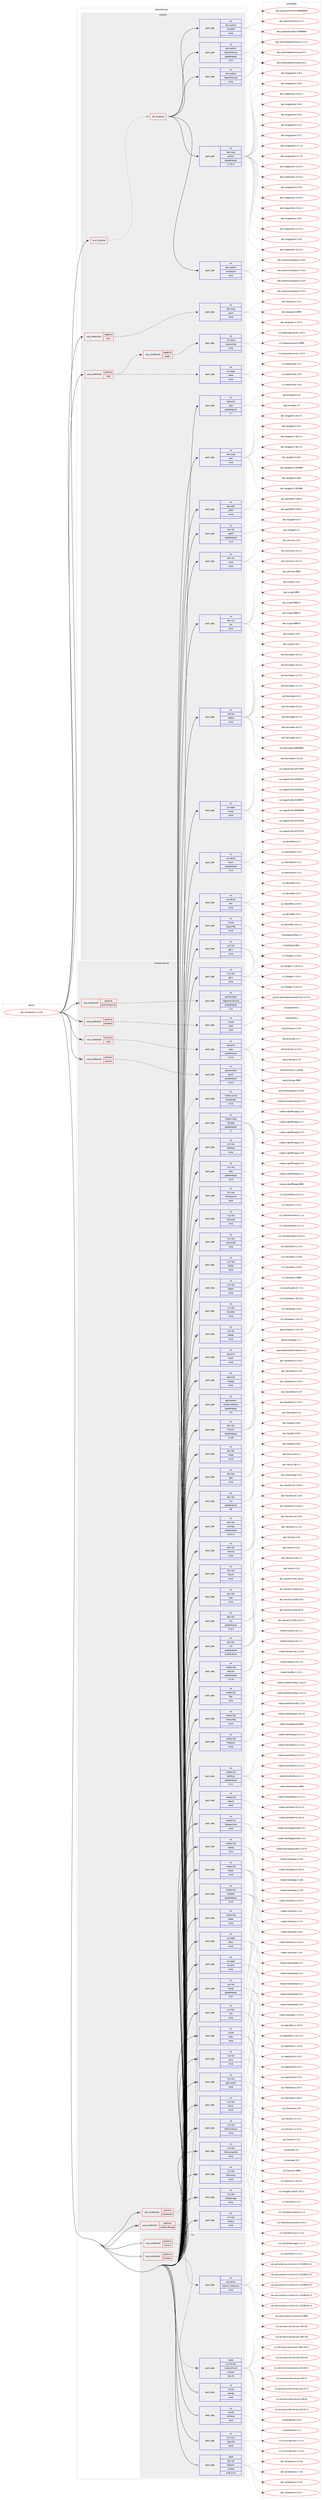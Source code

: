 digraph prolog {

# *************
# Graph options
# *************

newrank=true;
concentrate=true;
compound=true;
graph [rankdir=LR,fontname=Helvetica,fontsize=10,ranksep=1.5];#, ranksep=2.5, nodesep=0.2];
edge  [arrowhead=vee];
node  [fontname=Helvetica,fontsize=10];

# **********
# The ebuild
# **********

subgraph cluster_leftcol {
color=gray;
rank=same;
label=<<i>ebuild</i>>;
id [label="dev-util/electron-1.6.18", color=red, width=4, href="../dev-util/electron-1.6.18.svg"];
}

# ****************
# The dependencies
# ****************

subgraph cluster_midcol {
color=gray;
label=<<i>dependencies</i>>;
subgraph cluster_compile {
fillcolor="#eeeeee";
style=filled;
label=<<i>compile</i>>;
subgraph any23034 {
dependency1544847 [label=<<TABLE BORDER="0" CELLBORDER="1" CELLSPACING="0" CELLPADDING="4"><TR><TD CELLPADDING="10">any_of_group</TD></TR></TABLE>>, shape=none, color=red];subgraph all592 {
dependency1544848 [label=<<TABLE BORDER="0" CELLBORDER="1" CELLSPACING="0" CELLPADDING="4"><TR><TD CELLPADDING="10">all_of_group</TD></TR></TABLE>>, shape=none, color=red];subgraph pack1096967 {
dependency1544849 [label=<<TABLE BORDER="0" CELLBORDER="1" CELLSPACING="0" CELLPADDING="4" WIDTH="220"><TR><TD ROWSPAN="6" CELLPADDING="30">pack_dep</TD></TR><TR><TD WIDTH="110">no</TD></TR><TR><TD>dev-lang</TD></TR><TR><TD>python</TD></TR><TR><TD>greaterequal</TD></TR><TR><TD>2.7.5-r2</TD></TR></TABLE>>, shape=none, color=blue];
}
dependency1544848:e -> dependency1544849:w [weight=20,style="solid",arrowhead="inv"];
subgraph pack1096968 {
dependency1544850 [label=<<TABLE BORDER="0" CELLBORDER="1" CELLSPACING="0" CELLPADDING="4" WIDTH="220"><TR><TD ROWSPAN="6" CELLPADDING="30">pack_dep</TD></TR><TR><TD WIDTH="110">no</TD></TR><TR><TD>dev-python</TD></TR><TR><TD>beautifulsoup</TD></TR><TR><TD>none</TD></TR><TR><TD></TD></TR></TABLE>>, shape=none, color=blue];
}
dependency1544848:e -> dependency1544850:w [weight=20,style="solid",arrowhead="inv"];
subgraph pack1096969 {
dependency1544851 [label=<<TABLE BORDER="0" CELLBORDER="1" CELLSPACING="0" CELLPADDING="4" WIDTH="220"><TR><TD ROWSPAN="6" CELLPADDING="30">pack_dep</TD></TR><TR><TD WIDTH="110">no</TD></TR><TR><TD>dev-python</TD></TR><TR><TD>beautifulsoup</TD></TR><TR><TD>greaterequal</TD></TR><TR><TD>4.3.2</TD></TR></TABLE>>, shape=none, color=blue];
}
dependency1544848:e -> dependency1544851:w [weight=20,style="solid",arrowhead="inv"];
subgraph pack1096970 {
dependency1544852 [label=<<TABLE BORDER="0" CELLBORDER="1" CELLSPACING="0" CELLPADDING="4" WIDTH="220"><TR><TD ROWSPAN="6" CELLPADDING="30">pack_dep</TD></TR><TR><TD WIDTH="110">no</TD></TR><TR><TD>dev-python</TD></TR><TR><TD>html5lib</TD></TR><TR><TD>none</TD></TR><TR><TD></TD></TR></TABLE>>, shape=none, color=blue];
}
dependency1544848:e -> dependency1544852:w [weight=20,style="solid",arrowhead="inv"];
subgraph pack1096971 {
dependency1544853 [label=<<TABLE BORDER="0" CELLBORDER="1" CELLSPACING="0" CELLPADDING="4" WIDTH="220"><TR><TD ROWSPAN="6" CELLPADDING="30">pack_dep</TD></TR><TR><TD WIDTH="110">no</TD></TR><TR><TD>dev-python</TD></TR><TR><TD>simplejson</TD></TR><TR><TD>none</TD></TR><TR><TD></TD></TR></TABLE>>, shape=none, color=blue];
}
dependency1544848:e -> dependency1544853:w [weight=20,style="solid",arrowhead="inv"];
}
dependency1544847:e -> dependency1544848:w [weight=20,style="dotted",arrowhead="oinv"];
}
id:e -> dependency1544847:w [weight=20,style="solid",arrowhead="vee"];
subgraph cond424257 {
dependency1544854 [label=<<TABLE BORDER="0" CELLBORDER="1" CELLSPACING="0" CELLPADDING="4"><TR><TD ROWSPAN="3" CELLPADDING="10">use_conditional</TD></TR><TR><TD>negative</TD></TR><TR><TD>arm</TD></TR></TABLE>>, shape=none, color=red];
subgraph pack1096972 {
dependency1544855 [label=<<TABLE BORDER="0" CELLBORDER="1" CELLSPACING="0" CELLPADDING="4" WIDTH="220"><TR><TD ROWSPAN="6" CELLPADDING="30">pack_dep</TD></TR><TR><TD WIDTH="110">no</TD></TR><TR><TD>dev-lang</TD></TR><TR><TD>yasm</TD></TR><TR><TD>none</TD></TR><TR><TD></TD></TR></TABLE>>, shape=none, color=blue];
}
dependency1544854:e -> dependency1544855:w [weight=20,style="dashed",arrowhead="vee"];
}
id:e -> dependency1544854:w [weight=20,style="solid",arrowhead="vee"];
subgraph cond424258 {
dependency1544856 [label=<<TABLE BORDER="0" CELLBORDER="1" CELLSPACING="0" CELLPADDING="4"><TR><TD ROWSPAN="3" CELLPADDING="10">use_conditional</TD></TR><TR><TD>positive</TD></TR><TR><TD>test</TD></TR></TABLE>>, shape=none, color=red];
subgraph cond424259 {
dependency1544857 [label=<<TABLE BORDER="0" CELLBORDER="1" CELLSPACING="0" CELLPADDING="4"><TR><TD ROWSPAN="3" CELLPADDING="10">use_conditional</TD></TR><TR><TD>negative</TD></TR><TR><TD>prefix</TD></TR></TABLE>>, shape=none, color=red];
subgraph pack1096973 {
dependency1544858 [label=<<TABLE BORDER="0" CELLBORDER="1" CELLSPACING="0" CELLPADDING="4" WIDTH="220"><TR><TD ROWSPAN="6" CELLPADDING="30">pack_dep</TD></TR><TR><TD WIDTH="110">no</TD></TR><TR><TD>x11-base</TD></TR><TR><TD>xorg-server</TD></TR><TR><TD>none</TD></TR><TR><TD></TD></TR></TABLE>>, shape=none, color=blue];
}
dependency1544857:e -> dependency1544858:w [weight=20,style="dashed",arrowhead="vee"];
}
dependency1544856:e -> dependency1544857:w [weight=20,style="dashed",arrowhead="vee"];
subgraph pack1096974 {
dependency1544859 [label=<<TABLE BORDER="0" CELLBORDER="1" CELLSPACING="0" CELLPADDING="4" WIDTH="220"><TR><TD ROWSPAN="6" CELLPADDING="30">pack_dep</TD></TR><TR><TD WIDTH="110">no</TD></TR><TR><TD>x11-apps</TD></TR><TR><TD>xhost</TD></TR><TR><TD>none</TD></TR><TR><TD></TD></TR></TABLE>>, shape=none, color=blue];
}
dependency1544856:e -> dependency1544859:w [weight=20,style="dashed",arrowhead="vee"];
}
id:e -> dependency1544856:w [weight=20,style="solid",arrowhead="vee"];
subgraph pack1096975 {
dependency1544860 [label=<<TABLE BORDER="0" CELLBORDER="1" CELLSPACING="0" CELLPADDING="4" WIDTH="220"><TR><TD ROWSPAN="6" CELLPADDING="30">pack_dep</TD></TR><TR><TD WIDTH="110">no</TD></TR><TR><TD>app-arch</TD></TR><TR><TD>gzip</TD></TR><TR><TD>greaterequal</TD></TR><TR><TD>1.7</TD></TR></TABLE>>, shape=none, color=blue];
}
id:e -> dependency1544860:w [weight=20,style="solid",arrowhead="vee"];
subgraph pack1096976 {
dependency1544861 [label=<<TABLE BORDER="0" CELLBORDER="1" CELLSPACING="0" CELLPADDING="4" WIDTH="220"><TR><TD ROWSPAN="6" CELLPADDING="30">pack_dep</TD></TR><TR><TD WIDTH="110">no</TD></TR><TR><TD>dev-lang</TD></TR><TR><TD>perl</TD></TR><TR><TD>none</TD></TR><TR><TD></TD></TR></TABLE>>, shape=none, color=blue];
}
id:e -> dependency1544861:w [weight=20,style="solid",arrowhead="vee"];
subgraph pack1096977 {
dependency1544862 [label=<<TABLE BORDER="0" CELLBORDER="1" CELLSPACING="0" CELLPADDING="4" WIDTH="220"><TR><TD ROWSPAN="6" CELLPADDING="30">pack_dep</TD></TR><TR><TD WIDTH="110">no</TD></TR><TR><TD>dev-perl</TD></TR><TR><TD>JSON</TD></TR><TR><TD>none</TD></TR><TR><TD></TD></TR></TABLE>>, shape=none, color=blue];
}
id:e -> dependency1544862:w [weight=20,style="solid",arrowhead="vee"];
subgraph pack1096978 {
dependency1544863 [label=<<TABLE BORDER="0" CELLBORDER="1" CELLSPACING="0" CELLPADDING="4" WIDTH="220"><TR><TD ROWSPAN="6" CELLPADDING="30">pack_dep</TD></TR><TR><TD WIDTH="110">no</TD></TR><TR><TD>dev-util</TD></TR><TR><TD>gperf</TD></TR><TR><TD>greaterequal</TD></TR><TR><TD>3.0.3</TD></TR></TABLE>>, shape=none, color=blue];
}
id:e -> dependency1544863:w [weight=20,style="solid",arrowhead="vee"];
subgraph pack1096979 {
dependency1544864 [label=<<TABLE BORDER="0" CELLBORDER="1" CELLSPACING="0" CELLPADDING="4" WIDTH="220"><TR><TD ROWSPAN="6" CELLPADDING="30">pack_dep</TD></TR><TR><TD WIDTH="110">no</TD></TR><TR><TD>dev-util</TD></TR><TR><TD>ninja</TD></TR><TR><TD>none</TD></TR><TR><TD></TD></TR></TABLE>>, shape=none, color=blue];
}
id:e -> dependency1544864:w [weight=20,style="solid",arrowhead="vee"];
subgraph pack1096980 {
dependency1544865 [label=<<TABLE BORDER="0" CELLBORDER="1" CELLSPACING="0" CELLPADDING="4" WIDTH="220"><TR><TD ROWSPAN="6" CELLPADDING="30">pack_dep</TD></TR><TR><TD WIDTH="110">no</TD></TR><TR><TD>dev-vcs</TD></TR><TR><TD>git</TD></TR><TR><TD>none</TD></TR><TR><TD></TD></TR></TABLE>>, shape=none, color=blue];
}
id:e -> dependency1544865:w [weight=20,style="solid",arrowhead="vee"];
subgraph pack1096981 {
dependency1544866 [label=<<TABLE BORDER="0" CELLBORDER="1" CELLSPACING="0" CELLPADDING="4" WIDTH="220"><TR><TD ROWSPAN="6" CELLPADDING="30">pack_dep</TD></TR><TR><TD WIDTH="110">no</TD></TR><TR><TD>net-libs</TD></TR><TR><TD>nodejs</TD></TR><TR><TD>none</TD></TR><TR><TD></TD></TR></TABLE>>, shape=none, color=blue];
}
id:e -> dependency1544866:w [weight=20,style="solid",arrowhead="vee"];
subgraph pack1096982 {
dependency1544867 [label=<<TABLE BORDER="0" CELLBORDER="1" CELLSPACING="0" CELLPADDING="4" WIDTH="220"><TR><TD ROWSPAN="6" CELLPADDING="30">pack_dep</TD></TR><TR><TD WIDTH="110">no</TD></TR><TR><TD>sys-apps</TD></TR><TR><TD>hwids</TD></TR><TR><TD>none</TD></TR><TR><TD></TD></TR></TABLE>>, shape=none, color=blue];
}
id:e -> dependency1544867:w [weight=20,style="solid",arrowhead="vee"];
subgraph pack1096983 {
dependency1544868 [label=<<TABLE BORDER="0" CELLBORDER="1" CELLSPACING="0" CELLPADDING="4" WIDTH="220"><TR><TD ROWSPAN="6" CELLPADDING="30">pack_dep</TD></TR><TR><TD WIDTH="110">no</TD></TR><TR><TD>sys-devel</TD></TR><TR><TD>bison</TD></TR><TR><TD>greaterequal</TD></TR><TR><TD>2.4.3</TD></TR></TABLE>>, shape=none, color=blue];
}
id:e -> dependency1544868:w [weight=20,style="solid",arrowhead="vee"];
subgraph pack1096984 {
dependency1544869 [label=<<TABLE BORDER="0" CELLBORDER="1" CELLSPACING="0" CELLPADDING="4" WIDTH="220"><TR><TD ROWSPAN="6" CELLPADDING="30">pack_dep</TD></TR><TR><TD WIDTH="110">no</TD></TR><TR><TD>sys-devel</TD></TR><TR><TD>flex</TD></TR><TR><TD>none</TD></TR><TR><TD></TD></TR></TABLE>>, shape=none, color=blue];
}
id:e -> dependency1544869:w [weight=20,style="solid",arrowhead="vee"];
subgraph pack1096985 {
dependency1544870 [label=<<TABLE BORDER="0" CELLBORDER="1" CELLSPACING="0" CELLPADDING="4" WIDTH="220"><TR><TD ROWSPAN="6" CELLPADDING="30">pack_dep</TD></TR><TR><TD WIDTH="110">no</TD></TR><TR><TD>virtual</TD></TR><TR><TD>pkgconfig</TD></TR><TR><TD>none</TD></TR><TR><TD></TD></TR></TABLE>>, shape=none, color=blue];
}
id:e -> dependency1544870:w [weight=20,style="solid",arrowhead="vee"];
subgraph pack1096986 {
dependency1544871 [label=<<TABLE BORDER="0" CELLBORDER="1" CELLSPACING="0" CELLPADDING="4" WIDTH="220"><TR><TD ROWSPAN="6" CELLPADDING="30">pack_dep</TD></TR><TR><TD WIDTH="110">no</TD></TR><TR><TD>x11-libs</TD></TR><TR><TD>gtk+</TD></TR><TR><TD>none</TD></TR><TR><TD></TD></TR></TABLE>>, shape=none, color=blue];
}
id:e -> dependency1544871:w [weight=20,style="solid",arrowhead="vee"];
}
subgraph cluster_compileandrun {
fillcolor="#eeeeee";
style=filled;
label=<<i>compile and run</i>>;
subgraph cond424260 {
dependency1544872 [label=<<TABLE BORDER="0" CELLBORDER="1" CELLSPACING="0" CELLPADDING="4"><TR><TD ROWSPAN="3" CELLPADDING="10">use_conditional</TD></TR><TR><TD>positive</TD></TR><TR><TD>cups</TD></TR></TABLE>>, shape=none, color=red];
subgraph pack1096987 {
dependency1544873 [label=<<TABLE BORDER="0" CELLBORDER="1" CELLSPACING="0" CELLPADDING="4" WIDTH="220"><TR><TD ROWSPAN="6" CELLPADDING="30">pack_dep</TD></TR><TR><TD WIDTH="110">no</TD></TR><TR><TD>net-print</TD></TR><TR><TD>cups</TD></TR><TR><TD>greaterequal</TD></TR><TR><TD>1.3.11</TD></TR></TABLE>>, shape=none, color=blue];
}
dependency1544872:e -> dependency1544873:w [weight=20,style="dashed",arrowhead="vee"];
}
id:e -> dependency1544872:w [weight=20,style="solid",arrowhead="odotvee"];
subgraph cond424261 {
dependency1544874 [label=<<TABLE BORDER="0" CELLBORDER="1" CELLSPACING="0" CELLPADDING="4"><TR><TD ROWSPAN="3" CELLPADDING="10">use_conditional</TD></TR><TR><TD>positive</TD></TR><TR><TD>gnome</TD></TR></TABLE>>, shape=none, color=red];
subgraph pack1096988 {
dependency1544875 [label=<<TABLE BORDER="0" CELLBORDER="1" CELLSPACING="0" CELLPADDING="4" WIDTH="220"><TR><TD ROWSPAN="6" CELLPADDING="30">pack_dep</TD></TR><TR><TD WIDTH="110">no</TD></TR><TR><TD>gnome-base</TD></TR><TR><TD>gconf</TD></TR><TR><TD>greaterequal</TD></TR><TR><TD>2.24.0</TD></TR></TABLE>>, shape=none, color=blue];
}
dependency1544874:e -> dependency1544875:w [weight=20,style="dashed",arrowhead="vee"];
}
id:e -> dependency1544874:w [weight=20,style="solid",arrowhead="odotvee"];
subgraph cond424262 {
dependency1544876 [label=<<TABLE BORDER="0" CELLBORDER="1" CELLSPACING="0" CELLPADDING="4"><TR><TD ROWSPAN="3" CELLPADDING="10">use_conditional</TD></TR><TR><TD>positive</TD></TR><TR><TD>gnome-keyring</TD></TR></TABLE>>, shape=none, color=red];
subgraph pack1096989 {
dependency1544877 [label=<<TABLE BORDER="0" CELLBORDER="1" CELLSPACING="0" CELLPADDING="4" WIDTH="220"><TR><TD ROWSPAN="6" CELLPADDING="30">pack_dep</TD></TR><TR><TD WIDTH="110">no</TD></TR><TR><TD>gnome-base</TD></TR><TR><TD>libgnome-keyring</TD></TR><TR><TD>greaterequal</TD></TR><TR><TD>3.12</TD></TR></TABLE>>, shape=none, color=blue];
}
dependency1544876:e -> dependency1544877:w [weight=20,style="dashed",arrowhead="vee"];
}
id:e -> dependency1544876:w [weight=20,style="solid",arrowhead="odotvee"];
subgraph cond424263 {
dependency1544878 [label=<<TABLE BORDER="0" CELLBORDER="1" CELLSPACING="0" CELLPADDING="4"><TR><TD ROWSPAN="3" CELLPADDING="10">use_conditional</TD></TR><TR><TD>positive</TD></TR><TR><TD>kerberos</TD></TR></TABLE>>, shape=none, color=red];
subgraph pack1096990 {
dependency1544879 [label=<<TABLE BORDER="0" CELLBORDER="1" CELLSPACING="0" CELLPADDING="4" WIDTH="220"><TR><TD ROWSPAN="6" CELLPADDING="30">pack_dep</TD></TR><TR><TD WIDTH="110">no</TD></TR><TR><TD>virtual</TD></TR><TR><TD>krb5</TD></TR><TR><TD>none</TD></TR><TR><TD></TD></TR></TABLE>>, shape=none, color=blue];
}
dependency1544878:e -> dependency1544879:w [weight=20,style="dashed",arrowhead="vee"];
}
id:e -> dependency1544878:w [weight=20,style="solid",arrowhead="odotvee"];
subgraph cond424264 {
dependency1544880 [label=<<TABLE BORDER="0" CELLBORDER="1" CELLSPACING="0" CELLPADDING="4"><TR><TD ROWSPAN="3" CELLPADDING="10">use_conditional</TD></TR><TR><TD>positive</TD></TR><TR><TD>pulseaudio</TD></TR></TABLE>>, shape=none, color=red];
subgraph pack1096991 {
dependency1544881 [label=<<TABLE BORDER="0" CELLBORDER="1" CELLSPACING="0" CELLPADDING="4" WIDTH="220"><TR><TD ROWSPAN="6" CELLPADDING="30">pack_dep</TD></TR><TR><TD WIDTH="110">no</TD></TR><TR><TD>media-sound</TD></TR><TR><TD>pulseaudio</TD></TR><TR><TD>none</TD></TR><TR><TD></TD></TR></TABLE>>, shape=none, color=blue];
}
dependency1544880:e -> dependency1544881:w [weight=20,style="dashed",arrowhead="vee"];
}
id:e -> dependency1544880:w [weight=20,style="solid",arrowhead="odotvee"];
subgraph cond424265 {
dependency1544882 [label=<<TABLE BORDER="0" CELLBORDER="1" CELLSPACING="0" CELLPADDING="4"><TR><TD ROWSPAN="3" CELLPADDING="10">use_conditional</TD></TR><TR><TD>positive</TD></TR><TR><TD>system-ffmpeg</TD></TR></TABLE>>, shape=none, color=red];
subgraph pack1096992 {
dependency1544883 [label=<<TABLE BORDER="0" CELLBORDER="1" CELLSPACING="0" CELLPADDING="4" WIDTH="220"><TR><TD ROWSPAN="6" CELLPADDING="30">pack_dep</TD></TR><TR><TD WIDTH="110">no</TD></TR><TR><TD>media-video</TD></TR><TR><TD>ffmpeg</TD></TR><TR><TD>greaterequal</TD></TR><TR><TD>3</TD></TR></TABLE>>, shape=none, color=blue];
}
dependency1544882:e -> dependency1544883:w [weight=20,style="dashed",arrowhead="vee"];
}
id:e -> dependency1544882:w [weight=20,style="solid",arrowhead="odotvee"];
subgraph pack1096993 {
dependency1544884 [label=<<TABLE BORDER="0" CELLBORDER="1" CELLSPACING="0" CELLPADDING="4" WIDTH="220"><TR><TD ROWSPAN="6" CELLPADDING="30">pack_dep</TD></TR><TR><TD WIDTH="110">no</TD></TR><TR><TD>app-arch</TD></TR><TR><TD>bzip2</TD></TR><TR><TD>none</TD></TR><TR><TD></TD></TR></TABLE>>, shape=none, color=blue];
}
id:e -> dependency1544884:w [weight=20,style="solid",arrowhead="odotvee"];
subgraph pack1096994 {
dependency1544885 [label=<<TABLE BORDER="0" CELLBORDER="1" CELLSPACING="0" CELLPADDING="4" WIDTH="220"><TR><TD ROWSPAN="6" CELLPADDING="30">pack_dep</TD></TR><TR><TD WIDTH="110">no</TD></TR><TR><TD>app-arch</TD></TR><TR><TD>snappy</TD></TR><TR><TD>none</TD></TR><TR><TD></TD></TR></TABLE>>, shape=none, color=blue];
}
id:e -> dependency1544885:w [weight=20,style="solid",arrowhead="odotvee"];
subgraph pack1096995 {
dependency1544886 [label=<<TABLE BORDER="0" CELLBORDER="1" CELLSPACING="0" CELLPADDING="4" WIDTH="220"><TR><TD ROWSPAN="6" CELLPADDING="30">pack_dep</TD></TR><TR><TD WIDTH="110">no</TD></TR><TR><TD>app-eselect</TD></TR><TR><TD>eselect-electron</TD></TR><TR><TD>greaterequal</TD></TR><TR><TD>2.0</TD></TR></TABLE>>, shape=none, color=blue];
}
id:e -> dependency1544886:w [weight=20,style="solid",arrowhead="odotvee"];
subgraph pack1096996 {
dependency1544887 [label=<<TABLE BORDER="0" CELLBORDER="1" CELLSPACING="0" CELLPADDING="4" WIDTH="220"><TR><TD ROWSPAN="6" CELLPADDING="30">pack_dep</TD></TR><TR><TD WIDTH="110">no</TD></TR><TR><TD>dev-libs</TD></TR><TR><TD>elfutils</TD></TR><TR><TD>greaterequal</TD></TR><TR><TD>0.149</TD></TR></TABLE>>, shape=none, color=blue];
}
id:e -> dependency1544887:w [weight=20,style="solid",arrowhead="odotvee"];
subgraph pack1096997 {
dependency1544888 [label=<<TABLE BORDER="0" CELLBORDER="1" CELLSPACING="0" CELLPADDING="4" WIDTH="220"><TR><TD ROWSPAN="6" CELLPADDING="30">pack_dep</TD></TR><TR><TD WIDTH="110">no</TD></TR><TR><TD>dev-libs</TD></TR><TR><TD>expat</TD></TR><TR><TD>none</TD></TR><TR><TD></TD></TR></TABLE>>, shape=none, color=blue];
}
id:e -> dependency1544888:w [weight=20,style="solid",arrowhead="odotvee"];
subgraph pack1096998 {
dependency1544889 [label=<<TABLE BORDER="0" CELLBORDER="1" CELLSPACING="0" CELLPADDING="4" WIDTH="220"><TR><TD ROWSPAN="6" CELLPADDING="30">pack_dep</TD></TR><TR><TD WIDTH="110">no</TD></TR><TR><TD>dev-libs</TD></TR><TR><TD>glib</TD></TR><TR><TD>none</TD></TR><TR><TD></TD></TR></TABLE>>, shape=none, color=blue];
}
id:e -> dependency1544889:w [weight=20,style="solid",arrowhead="odotvee"];
subgraph pack1096999 {
dependency1544890 [label=<<TABLE BORDER="0" CELLBORDER="1" CELLSPACING="0" CELLPADDING="4" WIDTH="220"><TR><TD ROWSPAN="6" CELLPADDING="30">pack_dep</TD></TR><TR><TD WIDTH="110">no</TD></TR><TR><TD>dev-libs</TD></TR><TR><TD>icu</TD></TR><TR><TD>greaterequal</TD></TR><TR><TD>58</TD></TR></TABLE>>, shape=none, color=blue];
}
id:e -> dependency1544890:w [weight=20,style="solid",arrowhead="odotvee"];
subgraph pack1097000 {
dependency1544891 [label=<<TABLE BORDER="0" CELLBORDER="1" CELLSPACING="0" CELLPADDING="4" WIDTH="220"><TR><TD ROWSPAN="6" CELLPADDING="30">pack_dep</TD></TR><TR><TD WIDTH="110">no</TD></TR><TR><TD>dev-libs</TD></TR><TR><TD>jsoncpp</TD></TR><TR><TD>greaterequal</TD></TR><TR><TD>0.5.0-r1</TD></TR></TABLE>>, shape=none, color=blue];
}
id:e -> dependency1544891:w [weight=20,style="solid",arrowhead="odotvee"];
subgraph pack1097001 {
dependency1544892 [label=<<TABLE BORDER="0" CELLBORDER="1" CELLSPACING="0" CELLPADDING="4" WIDTH="220"><TR><TD ROWSPAN="6" CELLPADDING="30">pack_dep</TD></TR><TR><TD WIDTH="110">no</TD></TR><TR><TD>dev-libs</TD></TR><TR><TD>libxml2</TD></TR><TR><TD>none</TD></TR><TR><TD></TD></TR></TABLE>>, shape=none, color=blue];
}
id:e -> dependency1544892:w [weight=20,style="solid",arrowhead="odotvee"];
subgraph pack1097002 {
dependency1544893 [label=<<TABLE BORDER="0" CELLBORDER="1" CELLSPACING="0" CELLPADDING="4" WIDTH="220"><TR><TD ROWSPAN="6" CELLPADDING="30">pack_dep</TD></TR><TR><TD WIDTH="110">no</TD></TR><TR><TD>dev-libs</TD></TR><TR><TD>libxslt</TD></TR><TR><TD>none</TD></TR><TR><TD></TD></TR></TABLE>>, shape=none, color=blue];
}
id:e -> dependency1544893:w [weight=20,style="solid",arrowhead="odotvee"];
subgraph pack1097003 {
dependency1544894 [label=<<TABLE BORDER="0" CELLBORDER="1" CELLSPACING="0" CELLPADDING="4" WIDTH="220"><TR><TD ROWSPAN="6" CELLPADDING="30">pack_dep</TD></TR><TR><TD WIDTH="110">no</TD></TR><TR><TD>dev-libs</TD></TR><TR><TD>nspr</TD></TR><TR><TD>none</TD></TR><TR><TD></TD></TR></TABLE>>, shape=none, color=blue];
}
id:e -> dependency1544894:w [weight=20,style="solid",arrowhead="odotvee"];
subgraph pack1097004 {
dependency1544895 [label=<<TABLE BORDER="0" CELLBORDER="1" CELLSPACING="0" CELLPADDING="4" WIDTH="220"><TR><TD ROWSPAN="6" CELLPADDING="30">pack_dep</TD></TR><TR><TD WIDTH="110">no</TD></TR><TR><TD>dev-libs</TD></TR><TR><TD>nss</TD></TR><TR><TD>greaterequal</TD></TR><TR><TD>3.14.3</TD></TR></TABLE>>, shape=none, color=blue];
}
id:e -> dependency1544895:w [weight=20,style="solid",arrowhead="odotvee"];
subgraph pack1097005 {
dependency1544896 [label=<<TABLE BORDER="0" CELLBORDER="1" CELLSPACING="0" CELLPADDING="4" WIDTH="220"><TR><TD ROWSPAN="6" CELLPADDING="30">pack_dep</TD></TR><TR><TD WIDTH="110">no</TD></TR><TR><TD>dev-libs</TD></TR><TR><TD>re2</TD></TR><TR><TD>greaterequal</TD></TR><TR><TD>0.2016.05.01</TD></TR></TABLE>>, shape=none, color=blue];
}
id:e -> dependency1544896:w [weight=20,style="solid",arrowhead="odotvee"];
subgraph pack1097006 {
dependency1544897 [label=<<TABLE BORDER="0" CELLBORDER="1" CELLSPACING="0" CELLPADDING="4" WIDTH="220"><TR><TD ROWSPAN="6" CELLPADDING="30">pack_dep</TD></TR><TR><TD WIDTH="110">no</TD></TR><TR><TD>media-libs</TD></TR><TR><TD>alsa-lib</TD></TR><TR><TD>greaterequal</TD></TR><TR><TD>1.0.19</TD></TR></TABLE>>, shape=none, color=blue];
}
id:e -> dependency1544897:w [weight=20,style="solid",arrowhead="odotvee"];
subgraph pack1097007 {
dependency1544898 [label=<<TABLE BORDER="0" CELLBORDER="1" CELLSPACING="0" CELLPADDING="4" WIDTH="220"><TR><TD ROWSPAN="6" CELLPADDING="30">pack_dep</TD></TR><TR><TD WIDTH="110">no</TD></TR><TR><TD>media-libs</TD></TR><TR><TD>flac</TD></TR><TR><TD>none</TD></TR><TR><TD></TD></TR></TABLE>>, shape=none, color=blue];
}
id:e -> dependency1544898:w [weight=20,style="solid",arrowhead="odotvee"];
subgraph pack1097008 {
dependency1544899 [label=<<TABLE BORDER="0" CELLBORDER="1" CELLSPACING="0" CELLPADDING="4" WIDTH="220"><TR><TD ROWSPAN="6" CELLPADDING="30">pack_dep</TD></TR><TR><TD WIDTH="110">no</TD></TR><TR><TD>media-libs</TD></TR><TR><TD>fontconfig</TD></TR><TR><TD>none</TD></TR><TR><TD></TD></TR></TABLE>>, shape=none, color=blue];
}
id:e -> dependency1544899:w [weight=20,style="solid",arrowhead="odotvee"];
subgraph pack1097009 {
dependency1544900 [label=<<TABLE BORDER="0" CELLBORDER="1" CELLSPACING="0" CELLPADDING="4" WIDTH="220"><TR><TD ROWSPAN="6" CELLPADDING="30">pack_dep</TD></TR><TR><TD WIDTH="110">no</TD></TR><TR><TD>media-libs</TD></TR><TR><TD>freetype</TD></TR><TR><TD>none</TD></TR><TR><TD></TD></TR></TABLE>>, shape=none, color=blue];
}
id:e -> dependency1544900:w [weight=20,style="solid",arrowhead="odotvee"];
subgraph pack1097010 {
dependency1544901 [label=<<TABLE BORDER="0" CELLBORDER="1" CELLSPACING="0" CELLPADDING="4" WIDTH="220"><TR><TD ROWSPAN="6" CELLPADDING="30">pack_dep</TD></TR><TR><TD WIDTH="110">no</TD></TR><TR><TD>media-libs</TD></TR><TR><TD>harfbuzz</TD></TR><TR><TD>greaterequal</TD></TR><TR><TD>1.3.1</TD></TR></TABLE>>, shape=none, color=blue];
}
id:e -> dependency1544901:w [weight=20,style="solid",arrowhead="odotvee"];
subgraph pack1097011 {
dependency1544902 [label=<<TABLE BORDER="0" CELLBORDER="1" CELLSPACING="0" CELLPADDING="4" WIDTH="220"><TR><TD ROWSPAN="6" CELLPADDING="30">pack_dep</TD></TR><TR><TD WIDTH="110">no</TD></TR><TR><TD>media-libs</TD></TR><TR><TD>libexif</TD></TR><TR><TD>none</TD></TR><TR><TD></TD></TR></TABLE>>, shape=none, color=blue];
}
id:e -> dependency1544902:w [weight=20,style="solid",arrowhead="odotvee"];
subgraph pack1097012 {
dependency1544903 [label=<<TABLE BORDER="0" CELLBORDER="1" CELLSPACING="0" CELLPADDING="4" WIDTH="220"><TR><TD ROWSPAN="6" CELLPADDING="30">pack_dep</TD></TR><TR><TD WIDTH="110">no</TD></TR><TR><TD>media-libs</TD></TR><TR><TD>libjpeg-turbo</TD></TR><TR><TD>none</TD></TR><TR><TD></TD></TR></TABLE>>, shape=none, color=blue];
}
id:e -> dependency1544903:w [weight=20,style="solid",arrowhead="odotvee"];
subgraph pack1097013 {
dependency1544904 [label=<<TABLE BORDER="0" CELLBORDER="1" CELLSPACING="0" CELLPADDING="4" WIDTH="220"><TR><TD ROWSPAN="6" CELLPADDING="30">pack_dep</TD></TR><TR><TD WIDTH="110">no</TD></TR><TR><TD>media-libs</TD></TR><TR><TD>libpng</TD></TR><TR><TD>none</TD></TR><TR><TD></TD></TR></TABLE>>, shape=none, color=blue];
}
id:e -> dependency1544904:w [weight=20,style="solid",arrowhead="odotvee"];
subgraph pack1097014 {
dependency1544905 [label=<<TABLE BORDER="0" CELLBORDER="1" CELLSPACING="0" CELLPADDING="4" WIDTH="220"><TR><TD ROWSPAN="6" CELLPADDING="30">pack_dep</TD></TR><TR><TD WIDTH="110">no</TD></TR><TR><TD>media-libs</TD></TR><TR><TD>libvpx</TD></TR><TR><TD>none</TD></TR><TR><TD></TD></TR></TABLE>>, shape=none, color=blue];
}
id:e -> dependency1544905:w [weight=20,style="solid",arrowhead="odotvee"];
subgraph pack1097015 {
dependency1544906 [label=<<TABLE BORDER="0" CELLBORDER="1" CELLSPACING="0" CELLPADDING="4" WIDTH="220"><TR><TD ROWSPAN="6" CELLPADDING="30">pack_dep</TD></TR><TR><TD WIDTH="110">no</TD></TR><TR><TD>media-libs</TD></TR><TR><TD>libwebp</TD></TR><TR><TD>greaterequal</TD></TR><TR><TD>0.4.0</TD></TR></TABLE>>, shape=none, color=blue];
}
id:e -> dependency1544906:w [weight=20,style="solid",arrowhead="odotvee"];
subgraph pack1097016 {
dependency1544907 [label=<<TABLE BORDER="0" CELLBORDER="1" CELLSPACING="0" CELLPADDING="4" WIDTH="220"><TR><TD ROWSPAN="6" CELLPADDING="30">pack_dep</TD></TR><TR><TD WIDTH="110">no</TD></TR><TR><TD>media-libs</TD></TR><TR><TD>speex</TD></TR><TR><TD>none</TD></TR><TR><TD></TD></TR></TABLE>>, shape=none, color=blue];
}
id:e -> dependency1544907:w [weight=20,style="solid",arrowhead="odotvee"];
subgraph pack1097017 {
dependency1544908 [label=<<TABLE BORDER="0" CELLBORDER="1" CELLSPACING="0" CELLPADDING="4" WIDTH="220"><TR><TD ROWSPAN="6" CELLPADDING="30">pack_dep</TD></TR><TR><TD WIDTH="110">no</TD></TR><TR><TD>sys-apps</TD></TR><TR><TD>dbus</TD></TR><TR><TD>none</TD></TR><TR><TD></TD></TR></TABLE>>, shape=none, color=blue];
}
id:e -> dependency1544908:w [weight=20,style="solid",arrowhead="odotvee"];
subgraph pack1097018 {
dependency1544909 [label=<<TABLE BORDER="0" CELLBORDER="1" CELLSPACING="0" CELLPADDING="4" WIDTH="220"><TR><TD ROWSPAN="6" CELLPADDING="30">pack_dep</TD></TR><TR><TD WIDTH="110">no</TD></TR><TR><TD>sys-apps</TD></TR><TR><TD>pciutils</TD></TR><TR><TD>none</TD></TR><TR><TD></TD></TR></TABLE>>, shape=none, color=blue];
}
id:e -> dependency1544909:w [weight=20,style="solid",arrowhead="odotvee"];
subgraph pack1097019 {
dependency1544910 [label=<<TABLE BORDER="0" CELLBORDER="1" CELLSPACING="0" CELLPADDING="4" WIDTH="220"><TR><TD ROWSPAN="6" CELLPADDING="30">pack_dep</TD></TR><TR><TD WIDTH="110">no</TD></TR><TR><TD>sys-libs</TD></TR><TR><TD>libcap</TD></TR><TR><TD>greaterequal</TD></TR><TR><TD>2.22</TD></TR></TABLE>>, shape=none, color=blue];
}
id:e -> dependency1544910:w [weight=20,style="solid",arrowhead="odotvee"];
subgraph pack1097020 {
dependency1544911 [label=<<TABLE BORDER="0" CELLBORDER="1" CELLSPACING="0" CELLPADDING="4" WIDTH="220"><TR><TD ROWSPAN="6" CELLPADDING="30">pack_dep</TD></TR><TR><TD WIDTH="110">no</TD></TR><TR><TD>sys-libs</TD></TR><TR><TD>zlib</TD></TR><TR><TD>none</TD></TR><TR><TD></TD></TR></TABLE>>, shape=none, color=blue];
}
id:e -> dependency1544911:w [weight=20,style="solid",arrowhead="odotvee"];
subgraph pack1097021 {
dependency1544912 [label=<<TABLE BORDER="0" CELLBORDER="1" CELLSPACING="0" CELLPADDING="4" WIDTH="220"><TR><TD ROWSPAN="6" CELLPADDING="30">pack_dep</TD></TR><TR><TD WIDTH="110">no</TD></TR><TR><TD>virtual</TD></TR><TR><TD>udev</TD></TR><TR><TD>none</TD></TR><TR><TD></TD></TR></TABLE>>, shape=none, color=blue];
}
id:e -> dependency1544912:w [weight=20,style="solid",arrowhead="odotvee"];
subgraph pack1097022 {
dependency1544913 [label=<<TABLE BORDER="0" CELLBORDER="1" CELLSPACING="0" CELLPADDING="4" WIDTH="220"><TR><TD ROWSPAN="6" CELLPADDING="30">pack_dep</TD></TR><TR><TD WIDTH="110">no</TD></TR><TR><TD>x11-libs</TD></TR><TR><TD>cairo</TD></TR><TR><TD>none</TD></TR><TR><TD></TD></TR></TABLE>>, shape=none, color=blue];
}
id:e -> dependency1544913:w [weight=20,style="solid",arrowhead="odotvee"];
subgraph pack1097023 {
dependency1544914 [label=<<TABLE BORDER="0" CELLBORDER="1" CELLSPACING="0" CELLPADDING="4" WIDTH="220"><TR><TD ROWSPAN="6" CELLPADDING="30">pack_dep</TD></TR><TR><TD WIDTH="110">no</TD></TR><TR><TD>x11-libs</TD></TR><TR><TD>gdk-pixbuf</TD></TR><TR><TD>none</TD></TR><TR><TD></TD></TR></TABLE>>, shape=none, color=blue];
}
id:e -> dependency1544914:w [weight=20,style="solid",arrowhead="odotvee"];
subgraph pack1097024 {
dependency1544915 [label=<<TABLE BORDER="0" CELLBORDER="1" CELLSPACING="0" CELLPADDING="4" WIDTH="220"><TR><TD ROWSPAN="6" CELLPADDING="30">pack_dep</TD></TR><TR><TD WIDTH="110">no</TD></TR><TR><TD>x11-libs</TD></TR><TR><TD>gtk+</TD></TR><TR><TD>none</TD></TR><TR><TD></TD></TR></TABLE>>, shape=none, color=blue];
}
id:e -> dependency1544915:w [weight=20,style="solid",arrowhead="odotvee"];
subgraph pack1097025 {
dependency1544916 [label=<<TABLE BORDER="0" CELLBORDER="1" CELLSPACING="0" CELLPADDING="4" WIDTH="220"><TR><TD ROWSPAN="6" CELLPADDING="30">pack_dep</TD></TR><TR><TD WIDTH="110">no</TD></TR><TR><TD>x11-libs</TD></TR><TR><TD>libX11</TD></TR><TR><TD>none</TD></TR><TR><TD></TD></TR></TABLE>>, shape=none, color=blue];
}
id:e -> dependency1544916:w [weight=20,style="solid",arrowhead="odotvee"];
subgraph pack1097026 {
dependency1544917 [label=<<TABLE BORDER="0" CELLBORDER="1" CELLSPACING="0" CELLPADDING="4" WIDTH="220"><TR><TD ROWSPAN="6" CELLPADDING="30">pack_dep</TD></TR><TR><TD WIDTH="110">no</TD></TR><TR><TD>x11-libs</TD></TR><TR><TD>libXScrnSaver</TD></TR><TR><TD>none</TD></TR><TR><TD></TD></TR></TABLE>>, shape=none, color=blue];
}
id:e -> dependency1544917:w [weight=20,style="solid",arrowhead="odotvee"];
subgraph pack1097027 {
dependency1544918 [label=<<TABLE BORDER="0" CELLBORDER="1" CELLSPACING="0" CELLPADDING="4" WIDTH="220"><TR><TD ROWSPAN="6" CELLPADDING="30">pack_dep</TD></TR><TR><TD WIDTH="110">no</TD></TR><TR><TD>x11-libs</TD></TR><TR><TD>libXcomposite</TD></TR><TR><TD>none</TD></TR><TR><TD></TD></TR></TABLE>>, shape=none, color=blue];
}
id:e -> dependency1544918:w [weight=20,style="solid",arrowhead="odotvee"];
subgraph pack1097028 {
dependency1544919 [label=<<TABLE BORDER="0" CELLBORDER="1" CELLSPACING="0" CELLPADDING="4" WIDTH="220"><TR><TD ROWSPAN="6" CELLPADDING="30">pack_dep</TD></TR><TR><TD WIDTH="110">no</TD></TR><TR><TD>x11-libs</TD></TR><TR><TD>libXcursor</TD></TR><TR><TD>none</TD></TR><TR><TD></TD></TR></TABLE>>, shape=none, color=blue];
}
id:e -> dependency1544919:w [weight=20,style="solid",arrowhead="odotvee"];
subgraph pack1097029 {
dependency1544920 [label=<<TABLE BORDER="0" CELLBORDER="1" CELLSPACING="0" CELLPADDING="4" WIDTH="220"><TR><TD ROWSPAN="6" CELLPADDING="30">pack_dep</TD></TR><TR><TD WIDTH="110">no</TD></TR><TR><TD>x11-libs</TD></TR><TR><TD>libXdamage</TD></TR><TR><TD>none</TD></TR><TR><TD></TD></TR></TABLE>>, shape=none, color=blue];
}
id:e -> dependency1544920:w [weight=20,style="solid",arrowhead="odotvee"];
subgraph pack1097030 {
dependency1544921 [label=<<TABLE BORDER="0" CELLBORDER="1" CELLSPACING="0" CELLPADDING="4" WIDTH="220"><TR><TD ROWSPAN="6" CELLPADDING="30">pack_dep</TD></TR><TR><TD WIDTH="110">no</TD></TR><TR><TD>x11-libs</TD></TR><TR><TD>libXext</TD></TR><TR><TD>none</TD></TR><TR><TD></TD></TR></TABLE>>, shape=none, color=blue];
}
id:e -> dependency1544921:w [weight=20,style="solid",arrowhead="odotvee"];
subgraph pack1097031 {
dependency1544922 [label=<<TABLE BORDER="0" CELLBORDER="1" CELLSPACING="0" CELLPADDING="4" WIDTH="220"><TR><TD ROWSPAN="6" CELLPADDING="30">pack_dep</TD></TR><TR><TD WIDTH="110">no</TD></TR><TR><TD>x11-libs</TD></TR><TR><TD>libXfixes</TD></TR><TR><TD>none</TD></TR><TR><TD></TD></TR></TABLE>>, shape=none, color=blue];
}
id:e -> dependency1544922:w [weight=20,style="solid",arrowhead="odotvee"];
subgraph pack1097032 {
dependency1544923 [label=<<TABLE BORDER="0" CELLBORDER="1" CELLSPACING="0" CELLPADDING="4" WIDTH="220"><TR><TD ROWSPAN="6" CELLPADDING="30">pack_dep</TD></TR><TR><TD WIDTH="110">no</TD></TR><TR><TD>x11-libs</TD></TR><TR><TD>libXi</TD></TR><TR><TD>greaterequal</TD></TR><TR><TD>1.6.0</TD></TR></TABLE>>, shape=none, color=blue];
}
id:e -> dependency1544923:w [weight=20,style="solid",arrowhead="odotvee"];
subgraph pack1097033 {
dependency1544924 [label=<<TABLE BORDER="0" CELLBORDER="1" CELLSPACING="0" CELLPADDING="4" WIDTH="220"><TR><TD ROWSPAN="6" CELLPADDING="30">pack_dep</TD></TR><TR><TD WIDTH="110">no</TD></TR><TR><TD>x11-libs</TD></TR><TR><TD>libXinerama</TD></TR><TR><TD>none</TD></TR><TR><TD></TD></TR></TABLE>>, shape=none, color=blue];
}
id:e -> dependency1544924:w [weight=20,style="solid",arrowhead="odotvee"];
subgraph pack1097034 {
dependency1544925 [label=<<TABLE BORDER="0" CELLBORDER="1" CELLSPACING="0" CELLPADDING="4" WIDTH="220"><TR><TD ROWSPAN="6" CELLPADDING="30">pack_dep</TD></TR><TR><TD WIDTH="110">no</TD></TR><TR><TD>x11-libs</TD></TR><TR><TD>libXrandr</TD></TR><TR><TD>none</TD></TR><TR><TD></TD></TR></TABLE>>, shape=none, color=blue];
}
id:e -> dependency1544925:w [weight=20,style="solid",arrowhead="odotvee"];
subgraph pack1097035 {
dependency1544926 [label=<<TABLE BORDER="0" CELLBORDER="1" CELLSPACING="0" CELLPADDING="4" WIDTH="220"><TR><TD ROWSPAN="6" CELLPADDING="30">pack_dep</TD></TR><TR><TD WIDTH="110">no</TD></TR><TR><TD>x11-libs</TD></TR><TR><TD>libXrender</TD></TR><TR><TD>none</TD></TR><TR><TD></TD></TR></TABLE>>, shape=none, color=blue];
}
id:e -> dependency1544926:w [weight=20,style="solid",arrowhead="odotvee"];
subgraph pack1097036 {
dependency1544927 [label=<<TABLE BORDER="0" CELLBORDER="1" CELLSPACING="0" CELLPADDING="4" WIDTH="220"><TR><TD ROWSPAN="6" CELLPADDING="30">pack_dep</TD></TR><TR><TD WIDTH="110">no</TD></TR><TR><TD>x11-libs</TD></TR><TR><TD>libXtst</TD></TR><TR><TD>none</TD></TR><TR><TD></TD></TR></TABLE>>, shape=none, color=blue];
}
id:e -> dependency1544927:w [weight=20,style="solid",arrowhead="odotvee"];
subgraph pack1097037 {
dependency1544928 [label=<<TABLE BORDER="0" CELLBORDER="1" CELLSPACING="0" CELLPADDING="4" WIDTH="220"><TR><TD ROWSPAN="6" CELLPADDING="30">pack_dep</TD></TR><TR><TD WIDTH="110">no</TD></TR><TR><TD>x11-libs</TD></TR><TR><TD>libdrm</TD></TR><TR><TD>none</TD></TR><TR><TD></TD></TR></TABLE>>, shape=none, color=blue];
}
id:e -> dependency1544928:w [weight=20,style="solid",arrowhead="odotvee"];
subgraph pack1097038 {
dependency1544929 [label=<<TABLE BORDER="0" CELLBORDER="1" CELLSPACING="0" CELLPADDING="4" WIDTH="220"><TR><TD ROWSPAN="6" CELLPADDING="30">pack_dep</TD></TR><TR><TD WIDTH="110">no</TD></TR><TR><TD>x11-libs</TD></TR><TR><TD>libnotify</TD></TR><TR><TD>none</TD></TR><TR><TD></TD></TR></TABLE>>, shape=none, color=blue];
}
id:e -> dependency1544929:w [weight=20,style="solid",arrowhead="odotvee"];
subgraph pack1097039 {
dependency1544930 [label=<<TABLE BORDER="0" CELLBORDER="1" CELLSPACING="0" CELLPADDING="4" WIDTH="220"><TR><TD ROWSPAN="6" CELLPADDING="30">pack_dep</TD></TR><TR><TD WIDTH="110">no</TD></TR><TR><TD>x11-libs</TD></TR><TR><TD>pango</TD></TR><TR><TD>none</TD></TR><TR><TD></TD></TR></TABLE>>, shape=none, color=blue];
}
id:e -> dependency1544930:w [weight=20,style="solid",arrowhead="odotvee"];
}
subgraph cluster_run {
fillcolor="#eeeeee";
style=filled;
label=<<i>run</i>>;
subgraph cond424266 {
dependency1544931 [label=<<TABLE BORDER="0" CELLBORDER="1" CELLSPACING="0" CELLPADDING="4"><TR><TD ROWSPAN="3" CELLPADDING="10">use_conditional</TD></TR><TR><TD>positive</TD></TR><TR><TD>selinux</TD></TR></TABLE>>, shape=none, color=red];
subgraph pack1097040 {
dependency1544932 [label=<<TABLE BORDER="0" CELLBORDER="1" CELLSPACING="0" CELLPADDING="4" WIDTH="220"><TR><TD ROWSPAN="6" CELLPADDING="30">pack_dep</TD></TR><TR><TD WIDTH="110">no</TD></TR><TR><TD>sec-policy</TD></TR><TR><TD>selinux-chromium</TD></TR><TR><TD>none</TD></TR><TR><TD></TD></TR></TABLE>>, shape=none, color=blue];
}
dependency1544931:e -> dependency1544932:w [weight=20,style="dashed",arrowhead="vee"];
}
id:e -> dependency1544931:w [weight=20,style="solid",arrowhead="odot"];
subgraph cond424267 {
dependency1544933 [label=<<TABLE BORDER="0" CELLBORDER="1" CELLSPACING="0" CELLPADDING="4"><TR><TD ROWSPAN="3" CELLPADDING="10">use_conditional</TD></TR><TR><TD>positive</TD></TR><TR><TD>tcmalloc</TD></TR></TABLE>>, shape=none, color=red];
subgraph pack1097041 {
dependency1544934 [label=<<TABLE BORDER="0" CELLBORDER="1" CELLSPACING="0" CELLPADDING="4" WIDTH="220"><TR><TD ROWSPAN="6" CELLPADDING="30">pack_dep</TD></TR><TR><TD WIDTH="110">weak</TD></TR><TR><TD>x11-drivers</TD></TR><TR><TD>nvidia-drivers</TD></TR><TR><TD>smaller</TD></TR><TR><TD>331.20</TD></TR></TABLE>>, shape=none, color=blue];
}
dependency1544933:e -> dependency1544934:w [weight=20,style="dashed",arrowhead="vee"];
}
id:e -> dependency1544933:w [weight=20,style="solid",arrowhead="odot"];
subgraph pack1097042 {
dependency1544935 [label=<<TABLE BORDER="0" CELLBORDER="1" CELLSPACING="0" CELLPADDING="4" WIDTH="220"><TR><TD ROWSPAN="6" CELLPADDING="30">pack_dep</TD></TR><TR><TD WIDTH="110">no</TD></TR><TR><TD>virtual</TD></TR><TR><TD>opengl</TD></TR><TR><TD>none</TD></TR><TR><TD></TD></TR></TABLE>>, shape=none, color=blue];
}
id:e -> dependency1544935:w [weight=20,style="solid",arrowhead="odot"];
subgraph pack1097043 {
dependency1544936 [label=<<TABLE BORDER="0" CELLBORDER="1" CELLSPACING="0" CELLPADDING="4" WIDTH="220"><TR><TD ROWSPAN="6" CELLPADDING="30">pack_dep</TD></TR><TR><TD WIDTH="110">no</TD></TR><TR><TD>virtual</TD></TR><TR><TD>ttf-fonts</TD></TR><TR><TD>none</TD></TR><TR><TD></TD></TR></TABLE>>, shape=none, color=blue];
}
id:e -> dependency1544936:w [weight=20,style="solid",arrowhead="odot"];
subgraph pack1097044 {
dependency1544937 [label=<<TABLE BORDER="0" CELLBORDER="1" CELLSPACING="0" CELLPADDING="4" WIDTH="220"><TR><TD ROWSPAN="6" CELLPADDING="30">pack_dep</TD></TR><TR><TD WIDTH="110">no</TD></TR><TR><TD>x11-misc</TD></TR><TR><TD>xdg-utils</TD></TR><TR><TD>none</TD></TR><TR><TD></TD></TR></TABLE>>, shape=none, color=blue];
}
id:e -> dependency1544937:w [weight=20,style="solid",arrowhead="odot"];
subgraph pack1097045 {
dependency1544938 [label=<<TABLE BORDER="0" CELLBORDER="1" CELLSPACING="0" CELLPADDING="4" WIDTH="220"><TR><TD ROWSPAN="6" CELLPADDING="30">pack_dep</TD></TR><TR><TD WIDTH="110">weak</TD></TR><TR><TD>dev-util</TD></TR><TR><TD>electron</TD></TR><TR><TD>smaller</TD></TR><TR><TD>0.36.12-r4</TD></TR></TABLE>>, shape=none, color=blue];
}
id:e -> dependency1544938:w [weight=20,style="solid",arrowhead="odot"];
}
}

# **************
# The candidates
# **************

subgraph cluster_choices {
rank=same;
color=gray;
label=<<i>candidates</i>>;

subgraph choice1096967 {
color=black;
nodesep=1;
choice10010111845108971101034711212111610411111045504655464953 [label="dev-lang/python-2.7.15", color=red, width=4,href="../dev-lang/python-2.7.15.svg"];
choice10010111845108971101034711212111610411111045504655464954 [label="dev-lang/python-2.7.16", color=red, width=4,href="../dev-lang/python-2.7.16.svg"];
choice1001011184510897110103471121211161041111104551465246534511449 [label="dev-lang/python-3.4.5-r1", color=red, width=4,href="../dev-lang/python-3.4.5-r1.svg"];
choice1001011184510897110103471121211161041111104551465246544511449 [label="dev-lang/python-3.4.6-r1", color=red, width=4,href="../dev-lang/python-3.4.6-r1.svg"];
choice100101118451089711010347112121116104111110455146524656 [label="dev-lang/python-3.4.8", color=red, width=4,href="../dev-lang/python-3.4.8.svg"];
choice1001011184510897110103471121211161041111104551465246564511449 [label="dev-lang/python-3.4.8-r1", color=red, width=4,href="../dev-lang/python-3.4.8-r1.svg"];
choice1001011184510897110103471121211161041111104551465346524511449 [label="dev-lang/python-3.5.4-r1", color=red, width=4,href="../dev-lang/python-3.5.4-r1.svg"];
choice100101118451089711010347112121116104111110455146534653 [label="dev-lang/python-3.5.5", color=red, width=4,href="../dev-lang/python-3.5.5.svg"];
choice1001011184510897110103471121211161041111104551465346534511449 [label="dev-lang/python-3.5.5-r1", color=red, width=4,href="../dev-lang/python-3.5.5-r1.svg"];
choice100101118451089711010347112121116104111110455146534654 [label="dev-lang/python-3.5.6", color=red, width=4,href="../dev-lang/python-3.5.6.svg"];
choice1001011184510897110103471121211161041111104551465446514511449 [label="dev-lang/python-3.6.3-r1", color=red, width=4,href="../dev-lang/python-3.6.3-r1.svg"];
choice100101118451089711010347112121116104111110455146544652 [label="dev-lang/python-3.6.4", color=red, width=4,href="../dev-lang/python-3.6.4.svg"];
choice100101118451089711010347112121116104111110455146544653 [label="dev-lang/python-3.6.5", color=red, width=4,href="../dev-lang/python-3.6.5.svg"];
choice1001011184510897110103471121211161041111104551465446534511449 [label="dev-lang/python-3.6.5-r1", color=red, width=4,href="../dev-lang/python-3.6.5-r1.svg"];
choice100101118451089711010347112121116104111110455146544654 [label="dev-lang/python-3.6.6", color=red, width=4,href="../dev-lang/python-3.6.6.svg"];
choice100101118451089711010347112121116104111110455146544656 [label="dev-lang/python-3.6.8", color=red, width=4,href="../dev-lang/python-3.6.8.svg"];
choice100101118451089711010347112121116104111110455146554648 [label="dev-lang/python-3.7.0", color=red, width=4,href="../dev-lang/python-3.7.0.svg"];
choice100101118451089711010347112121116104111110455146554650 [label="dev-lang/python-3.7.2", color=red, width=4,href="../dev-lang/python-3.7.2.svg"];
dependency1544849:e -> choice10010111845108971101034711212111610411111045504655464953:w [style=dotted,weight="100"];
dependency1544849:e -> choice10010111845108971101034711212111610411111045504655464954:w [style=dotted,weight="100"];
dependency1544849:e -> choice1001011184510897110103471121211161041111104551465246534511449:w [style=dotted,weight="100"];
dependency1544849:e -> choice1001011184510897110103471121211161041111104551465246544511449:w [style=dotted,weight="100"];
dependency1544849:e -> choice100101118451089711010347112121116104111110455146524656:w [style=dotted,weight="100"];
dependency1544849:e -> choice1001011184510897110103471121211161041111104551465246564511449:w [style=dotted,weight="100"];
dependency1544849:e -> choice1001011184510897110103471121211161041111104551465346524511449:w [style=dotted,weight="100"];
dependency1544849:e -> choice100101118451089711010347112121116104111110455146534653:w [style=dotted,weight="100"];
dependency1544849:e -> choice1001011184510897110103471121211161041111104551465346534511449:w [style=dotted,weight="100"];
dependency1544849:e -> choice100101118451089711010347112121116104111110455146534654:w [style=dotted,weight="100"];
dependency1544849:e -> choice1001011184510897110103471121211161041111104551465446514511449:w [style=dotted,weight="100"];
dependency1544849:e -> choice100101118451089711010347112121116104111110455146544652:w [style=dotted,weight="100"];
dependency1544849:e -> choice100101118451089711010347112121116104111110455146544653:w [style=dotted,weight="100"];
dependency1544849:e -> choice1001011184510897110103471121211161041111104551465446534511449:w [style=dotted,weight="100"];
dependency1544849:e -> choice100101118451089711010347112121116104111110455146544654:w [style=dotted,weight="100"];
dependency1544849:e -> choice100101118451089711010347112121116104111110455146544656:w [style=dotted,weight="100"];
dependency1544849:e -> choice100101118451089711010347112121116104111110455146554648:w [style=dotted,weight="100"];
dependency1544849:e -> choice100101118451089711010347112121116104111110455146554650:w [style=dotted,weight="100"];
}
subgraph choice1096968 {
color=black;
nodesep=1;
choice100101118451121211161041111104798101971171161051021171081151111171124551465046494511449 [label="dev-python/beautifulsoup-3.2.1-r1", color=red, width=4,href="../dev-python/beautifulsoup-3.2.1-r1.svg"];
choice10010111845112121116104111110479810197117116105102117108115111117112455246534649 [label="dev-python/beautifulsoup-4.5.1", color=red, width=4,href="../dev-python/beautifulsoup-4.5.1.svg"];
choice10010111845112121116104111110479810197117116105102117108115111117112455246544651 [label="dev-python/beautifulsoup-4.6.3", color=red, width=4,href="../dev-python/beautifulsoup-4.6.3.svg"];
dependency1544850:e -> choice100101118451121211161041111104798101971171161051021171081151111171124551465046494511449:w [style=dotted,weight="100"];
dependency1544850:e -> choice10010111845112121116104111110479810197117116105102117108115111117112455246534649:w [style=dotted,weight="100"];
dependency1544850:e -> choice10010111845112121116104111110479810197117116105102117108115111117112455246544651:w [style=dotted,weight="100"];
}
subgraph choice1096969 {
color=black;
nodesep=1;
choice100101118451121211161041111104798101971171161051021171081151111171124551465046494511449 [label="dev-python/beautifulsoup-3.2.1-r1", color=red, width=4,href="../dev-python/beautifulsoup-3.2.1-r1.svg"];
choice10010111845112121116104111110479810197117116105102117108115111117112455246534649 [label="dev-python/beautifulsoup-4.5.1", color=red, width=4,href="../dev-python/beautifulsoup-4.5.1.svg"];
choice10010111845112121116104111110479810197117116105102117108115111117112455246544651 [label="dev-python/beautifulsoup-4.6.3", color=red, width=4,href="../dev-python/beautifulsoup-4.6.3.svg"];
dependency1544851:e -> choice100101118451121211161041111104798101971171161051021171081151111171124551465046494511449:w [style=dotted,weight="100"];
dependency1544851:e -> choice10010111845112121116104111110479810197117116105102117108115111117112455246534649:w [style=dotted,weight="100"];
dependency1544851:e -> choice10010111845112121116104111110479810197117116105102117108115111117112455246544651:w [style=dotted,weight="100"];
}
subgraph choice1096970 {
color=black;
nodesep=1;
choice1001011184511212111610411111047104116109108531081059845484657575757575757 [label="dev-python/html5lib-0.9999999", color=red, width=4,href="../dev-python/html5lib-0.9999999.svg"];
choice10010111845112121116104111110471041161091085310810598454846575757575757575757 [label="dev-python/html5lib-0.999999999", color=red, width=4,href="../dev-python/html5lib-0.999999999.svg"];
choice10010111845112121116104111110471041161091085310810598454946484649 [label="dev-python/html5lib-1.0.1", color=red, width=4,href="../dev-python/html5lib-1.0.1.svg"];
dependency1544852:e -> choice1001011184511212111610411111047104116109108531081059845484657575757575757:w [style=dotted,weight="100"];
dependency1544852:e -> choice10010111845112121116104111110471041161091085310810598454846575757575757575757:w [style=dotted,weight="100"];
dependency1544852:e -> choice10010111845112121116104111110471041161091085310810598454946484649:w [style=dotted,weight="100"];
}
subgraph choice1096971 {
color=black;
nodesep=1;
choice100101118451121211161041111104711510510911210810110611511111045514649514650 [label="dev-python/simplejson-3.13.2", color=red, width=4,href="../dev-python/simplejson-3.13.2.svg"];
choice100101118451121211161041111104711510510911210810110611511111045514649524648 [label="dev-python/simplejson-3.14.0", color=red, width=4,href="../dev-python/simplejson-3.14.0.svg"];
choice100101118451121211161041111104711510510911210810110611511111045514649534648 [label="dev-python/simplejson-3.15.0", color=red, width=4,href="../dev-python/simplejson-3.15.0.svg"];
choice100101118451121211161041111104711510510911210810110611511111045514649544648 [label="dev-python/simplejson-3.16.0", color=red, width=4,href="../dev-python/simplejson-3.16.0.svg"];
dependency1544853:e -> choice100101118451121211161041111104711510510911210810110611511111045514649514650:w [style=dotted,weight="100"];
dependency1544853:e -> choice100101118451121211161041111104711510510911210810110611511111045514649524648:w [style=dotted,weight="100"];
dependency1544853:e -> choice100101118451121211161041111104711510510911210810110611511111045514649534648:w [style=dotted,weight="100"];
dependency1544853:e -> choice100101118451121211161041111104711510510911210810110611511111045514649544648:w [style=dotted,weight="100"];
}
subgraph choice1096972 {
color=black;
nodesep=1;
choice100101118451089711010347121971151094549465046484511449 [label="dev-lang/yasm-1.2.0-r1", color=red, width=4,href="../dev-lang/yasm-1.2.0-r1.svg"];
choice10010111845108971101034712197115109454946514648 [label="dev-lang/yasm-1.3.0", color=red, width=4,href="../dev-lang/yasm-1.3.0.svg"];
choice100101118451089711010347121971151094557575757 [label="dev-lang/yasm-9999", color=red, width=4,href="../dev-lang/yasm-9999.svg"];
dependency1544855:e -> choice100101118451089711010347121971151094549465046484511449:w [style=dotted,weight="100"];
dependency1544855:e -> choice10010111845108971101034712197115109454946514648:w [style=dotted,weight="100"];
dependency1544855:e -> choice100101118451089711010347121971151094557575757:w [style=dotted,weight="100"];
}
subgraph choice1096973 {
color=black;
nodesep=1;
choice1204949459897115101471201111141034511510111411810111445494650484651 [label="x11-base/xorg-server-1.20.3", color=red, width=4,href="../x11-base/xorg-server-1.20.3.svg"];
choice1204949459897115101471201111141034511510111411810111445494650484652 [label="x11-base/xorg-server-1.20.4", color=red, width=4,href="../x11-base/xorg-server-1.20.4.svg"];
choice120494945989711510147120111114103451151011141181011144557575757 [label="x11-base/xorg-server-9999", color=red, width=4,href="../x11-base/xorg-server-9999.svg"];
dependency1544858:e -> choice1204949459897115101471201111141034511510111411810111445494650484651:w [style=dotted,weight="100"];
dependency1544858:e -> choice1204949459897115101471201111141034511510111411810111445494650484652:w [style=dotted,weight="100"];
dependency1544858:e -> choice120494945989711510147120111114103451151011141181011144557575757:w [style=dotted,weight="100"];
}
subgraph choice1096974 {
color=black;
nodesep=1;
choice1204949459711211211547120104111115116454946484654 [label="x11-apps/xhost-1.0.6", color=red, width=4,href="../x11-apps/xhost-1.0.6.svg"];
choice1204949459711211211547120104111115116454946484655 [label="x11-apps/xhost-1.0.7", color=red, width=4,href="../x11-apps/xhost-1.0.7.svg"];
choice1204949459711211211547120104111115116454946484656 [label="x11-apps/xhost-1.0.8", color=red, width=4,href="../x11-apps/xhost-1.0.8.svg"];
dependency1544859:e -> choice1204949459711211211547120104111115116454946484654:w [style=dotted,weight="100"];
dependency1544859:e -> choice1204949459711211211547120104111115116454946484655:w [style=dotted,weight="100"];
dependency1544859:e -> choice1204949459711211211547120104111115116454946484656:w [style=dotted,weight="100"];
}
subgraph choice1096975 {
color=black;
nodesep=1;
choice97112112459711499104471031221051124549464948 [label="app-arch/gzip-1.10", color=red, width=4,href="../app-arch/gzip-1.10.svg"];
choice971121124597114991044710312210511245494657 [label="app-arch/gzip-1.9", color=red, width=4,href="../app-arch/gzip-1.9.svg"];
dependency1544860:e -> choice97112112459711499104471031221051124549464948:w [style=dotted,weight="100"];
dependency1544860:e -> choice971121124597114991044710312210511245494657:w [style=dotted,weight="100"];
}
subgraph choice1096976 {
color=black;
nodesep=1;
choice100101118451089711010347112101114108455346505246514511449 [label="dev-lang/perl-5.24.3-r1", color=red, width=4,href="../dev-lang/perl-5.24.3-r1.svg"];
choice10010111845108971101034711210111410845534650524652 [label="dev-lang/perl-5.24.4", color=red, width=4,href="../dev-lang/perl-5.24.4.svg"];
choice100101118451089711010347112101114108455346505446494511449 [label="dev-lang/perl-5.26.1-r1", color=red, width=4,href="../dev-lang/perl-5.26.1-r1.svg"];
choice100101118451089711010347112101114108455346505446494511450 [label="dev-lang/perl-5.26.1-r2", color=red, width=4,href="../dev-lang/perl-5.26.1-r2.svg"];
choice10010111845108971101034711210111410845534650544650 [label="dev-lang/perl-5.26.2", color=red, width=4,href="../dev-lang/perl-5.26.2.svg"];
choice10010111845108971101034711210111410845534650544657575757 [label="dev-lang/perl-5.26.9999", color=red, width=4,href="../dev-lang/perl-5.26.9999.svg"];
choice10010111845108971101034711210111410845534650564648 [label="dev-lang/perl-5.28.0", color=red, width=4,href="../dev-lang/perl-5.28.0.svg"];
choice10010111845108971101034711210111410845534650564657575757 [label="dev-lang/perl-5.28.9999", color=red, width=4,href="../dev-lang/perl-5.28.9999.svg"];
dependency1544861:e -> choice100101118451089711010347112101114108455346505246514511449:w [style=dotted,weight="100"];
dependency1544861:e -> choice10010111845108971101034711210111410845534650524652:w [style=dotted,weight="100"];
dependency1544861:e -> choice100101118451089711010347112101114108455346505446494511449:w [style=dotted,weight="100"];
dependency1544861:e -> choice100101118451089711010347112101114108455346505446494511450:w [style=dotted,weight="100"];
dependency1544861:e -> choice10010111845108971101034711210111410845534650544650:w [style=dotted,weight="100"];
dependency1544861:e -> choice10010111845108971101034711210111410845534650544657575757:w [style=dotted,weight="100"];
dependency1544861:e -> choice10010111845108971101034711210111410845534650564648:w [style=dotted,weight="100"];
dependency1544861:e -> choice10010111845108971101034711210111410845534650564657575757:w [style=dotted,weight="100"];
}
subgraph choice1096977 {
color=black;
nodesep=1;
choice1001011184511210111410847748379784550465748484648 [label="dev-perl/JSON-2.900.0", color=red, width=4,href="../dev-perl/JSON-2.900.0.svg"];
choice1001011184511210111410847748379784550465752484648 [label="dev-perl/JSON-2.940.0", color=red, width=4,href="../dev-perl/JSON-2.940.0.svg"];
dependency1544862:e -> choice1001011184511210111410847748379784550465748484648:w [style=dotted,weight="100"];
dependency1544862:e -> choice1001011184511210111410847748379784550465752484648:w [style=dotted,weight="100"];
}
subgraph choice1096978 {
color=black;
nodesep=1;
choice1001011184511711610510847103112101114102455146484652 [label="dev-util/gperf-3.0.4", color=red, width=4,href="../dev-util/gperf-3.0.4.svg"];
choice100101118451171161051084710311210111410245514649 [label="dev-util/gperf-3.1", color=red, width=4,href="../dev-util/gperf-3.1.svg"];
dependency1544863:e -> choice1001011184511711610510847103112101114102455146484652:w [style=dotted,weight="100"];
dependency1544863:e -> choice100101118451171161051084710311210111410245514649:w [style=dotted,weight="100"];
}
subgraph choice1096979 {
color=black;
nodesep=1;
choice100101118451171161051084711010511010697454946564650 [label="dev-util/ninja-1.8.2", color=red, width=4,href="../dev-util/ninja-1.8.2.svg"];
choice1001011184511711610510847110105110106974549465646504511449 [label="dev-util/ninja-1.8.2-r1", color=red, width=4,href="../dev-util/ninja-1.8.2-r1.svg"];
choice1001011184511711610510847110105110106974549465646504511450 [label="dev-util/ninja-1.8.2-r2", color=red, width=4,href="../dev-util/ninja-1.8.2-r2.svg"];
choice1001011184511711610510847110105110106974557575757 [label="dev-util/ninja-9999", color=red, width=4,href="../dev-util/ninja-9999.svg"];
dependency1544864:e -> choice100101118451171161051084711010511010697454946564650:w [style=dotted,weight="100"];
dependency1544864:e -> choice1001011184511711610510847110105110106974549465646504511449:w [style=dotted,weight="100"];
dependency1544864:e -> choice1001011184511711610510847110105110106974549465646504511450:w [style=dotted,weight="100"];
dependency1544864:e -> choice1001011184511711610510847110105110106974557575757:w [style=dotted,weight="100"];
}
subgraph choice1096980 {
color=black;
nodesep=1;
choice10010111845118991154710310511645504649574650 [label="dev-vcs/git-2.19.2", color=red, width=4,href="../dev-vcs/git-2.19.2.svg"];
choice10010111845118991154710310511645504650484649 [label="dev-vcs/git-2.20.1", color=red, width=4,href="../dev-vcs/git-2.20.1.svg"];
choice10010111845118991154710310511645504650494648 [label="dev-vcs/git-2.21.0", color=red, width=4,href="../dev-vcs/git-2.21.0.svg"];
choice1001011184511899115471031051164557575757 [label="dev-vcs/git-9999", color=red, width=4,href="../dev-vcs/git-9999.svg"];
choice10010111845118991154710310511645575757574511449 [label="dev-vcs/git-9999-r1", color=red, width=4,href="../dev-vcs/git-9999-r1.svg"];
choice10010111845118991154710310511645575757574511450 [label="dev-vcs/git-9999-r2", color=red, width=4,href="../dev-vcs/git-9999-r2.svg"];
choice10010111845118991154710310511645575757574511451 [label="dev-vcs/git-9999-r3", color=red, width=4,href="../dev-vcs/git-9999-r3.svg"];
dependency1544865:e -> choice10010111845118991154710310511645504649574650:w [style=dotted,weight="100"];
dependency1544865:e -> choice10010111845118991154710310511645504650484649:w [style=dotted,weight="100"];
dependency1544865:e -> choice10010111845118991154710310511645504650494648:w [style=dotted,weight="100"];
dependency1544865:e -> choice1001011184511899115471031051164557575757:w [style=dotted,weight="100"];
dependency1544865:e -> choice10010111845118991154710310511645575757574511449:w [style=dotted,weight="100"];
dependency1544865:e -> choice10010111845118991154710310511645575757574511450:w [style=dotted,weight="100"];
dependency1544865:e -> choice10010111845118991154710310511645575757574511451:w [style=dotted,weight="100"];
}
subgraph choice1096981 {
color=black;
nodesep=1;
choice1101011164510810598115471101111001011061154548464950464956 [label="net-libs/nodejs-0.12.18", color=red, width=4,href="../net-libs/nodejs-0.12.18.svg"];
choice1101011164510810598115471101111001011061154549484649534650 [label="net-libs/nodejs-10.15.2", color=red, width=4,href="../net-libs/nodejs-10.15.2.svg"];
choice1101011164510810598115471101111001011061154549484649534651 [label="net-libs/nodejs-10.15.3", color=red, width=4,href="../net-libs/nodejs-10.15.3.svg"];
choice1101011164510810598115471101111001011061154549494649484649 [label="net-libs/nodejs-11.10.1", color=red, width=4,href="../net-libs/nodejs-11.10.1.svg"];
choice1101011164510810598115471101111001011061154549494649494648 [label="net-libs/nodejs-11.11.0", color=red, width=4,href="../net-libs/nodejs-11.11.0.svg"];
choice110101116451081059811547110111100101106115455246574649 [label="net-libs/nodejs-4.9.1", color=red, width=4,href="../net-libs/nodejs-4.9.1.svg"];
choice11010111645108105981154711011110010110611545544649524652 [label="net-libs/nodejs-6.14.4", color=red, width=4,href="../net-libs/nodejs-6.14.4.svg"];
choice11010111645108105981154711011110010110611545544649554648 [label="net-libs/nodejs-6.17.0", color=red, width=4,href="../net-libs/nodejs-6.17.0.svg"];
choice11010111645108105981154711011110010110611545564649504648 [label="net-libs/nodejs-8.12.0", color=red, width=4,href="../net-libs/nodejs-8.12.0.svg"];
choice11010111645108105981154711011110010110611545564649534649 [label="net-libs/nodejs-8.15.1", color=red, width=4,href="../net-libs/nodejs-8.15.1.svg"];
choice110101116451081059811547110111100101106115455757575757575757 [label="net-libs/nodejs-99999999", color=red, width=4,href="../net-libs/nodejs-99999999.svg"];
dependency1544866:e -> choice1101011164510810598115471101111001011061154548464950464956:w [style=dotted,weight="100"];
dependency1544866:e -> choice1101011164510810598115471101111001011061154549484649534650:w [style=dotted,weight="100"];
dependency1544866:e -> choice1101011164510810598115471101111001011061154549484649534651:w [style=dotted,weight="100"];
dependency1544866:e -> choice1101011164510810598115471101111001011061154549494649484649:w [style=dotted,weight="100"];
dependency1544866:e -> choice1101011164510810598115471101111001011061154549494649494648:w [style=dotted,weight="100"];
dependency1544866:e -> choice110101116451081059811547110111100101106115455246574649:w [style=dotted,weight="100"];
dependency1544866:e -> choice11010111645108105981154711011110010110611545544649524652:w [style=dotted,weight="100"];
dependency1544866:e -> choice11010111645108105981154711011110010110611545544649554648:w [style=dotted,weight="100"];
dependency1544866:e -> choice11010111645108105981154711011110010110611545564649504648:w [style=dotted,weight="100"];
dependency1544866:e -> choice11010111645108105981154711011110010110611545564649534649:w [style=dotted,weight="100"];
dependency1544866:e -> choice110101116451081059811547110111100101106115455757575757575757:w [style=dotted,weight="100"];
}
subgraph choice1096982 {
color=black;
nodesep=1;
choice115121115459711211211547104119105100115455048495548515056 [label="sys-apps/hwids-20170328", color=red, width=4,href="../sys-apps/hwids-20170328.svg"];
choice115121115459711211211547104119105100115455048495548554953 [label="sys-apps/hwids-20170715", color=red, width=4,href="../sys-apps/hwids-20170715.svg"];
choice115121115459711211211547104119105100115455048495549484851 [label="sys-apps/hwids-20171003", color=red, width=4,href="../sys-apps/hwids-20171003.svg"];
choice115121115459711211211547104119105100115455048495648514953 [label="sys-apps/hwids-20180315", color=red, width=4,href="../sys-apps/hwids-20180315.svg"];
choice115121115459711211211547104119105100115455048495648534956 [label="sys-apps/hwids-20180518", color=red, width=4,href="../sys-apps/hwids-20180518.svg"];
choice115121115459711211211547104119105100115455048495648574955 [label="sys-apps/hwids-20180917", color=red, width=4,href="../sys-apps/hwids-20180917.svg"];
choice115121115459711211211547104119105100115455757575757575757 [label="sys-apps/hwids-99999999", color=red, width=4,href="../sys-apps/hwids-99999999.svg"];
dependency1544867:e -> choice115121115459711211211547104119105100115455048495548515056:w [style=dotted,weight="100"];
dependency1544867:e -> choice115121115459711211211547104119105100115455048495548554953:w [style=dotted,weight="100"];
dependency1544867:e -> choice115121115459711211211547104119105100115455048495549484851:w [style=dotted,weight="100"];
dependency1544867:e -> choice115121115459711211211547104119105100115455048495648514953:w [style=dotted,weight="100"];
dependency1544867:e -> choice115121115459711211211547104119105100115455048495648534956:w [style=dotted,weight="100"];
dependency1544867:e -> choice115121115459711211211547104119105100115455048495648574955:w [style=dotted,weight="100"];
dependency1544867:e -> choice115121115459711211211547104119105100115455757575757575757:w [style=dotted,weight="100"];
}
subgraph choice1096983 {
color=black;
nodesep=1;
choice11512111545100101118101108479810511511111045514649 [label="sys-devel/bison-3.1", color=red, width=4,href="../sys-devel/bison-3.1.svg"];
choice115121115451001011181011084798105115111110455146504652 [label="sys-devel/bison-3.2.4", color=red, width=4,href="../sys-devel/bison-3.2.4.svg"];
choice115121115451001011181011084798105115111110455146514649 [label="sys-devel/bison-3.3.1", color=red, width=4,href="../sys-devel/bison-3.3.1.svg"];
choice115121115451001011181011084798105115111110455146514650 [label="sys-devel/bison-3.3.2", color=red, width=4,href="../sys-devel/bison-3.3.2.svg"];
dependency1544868:e -> choice11512111545100101118101108479810511511111045514649:w [style=dotted,weight="100"];
dependency1544868:e -> choice115121115451001011181011084798105115111110455146504652:w [style=dotted,weight="100"];
dependency1544868:e -> choice115121115451001011181011084798105115111110455146514649:w [style=dotted,weight="100"];
dependency1544868:e -> choice115121115451001011181011084798105115111110455146514650:w [style=dotted,weight="100"];
}
subgraph choice1096984 {
color=black;
nodesep=1;
choice1151211154510010111810110847102108101120455046544649 [label="sys-devel/flex-2.6.1", color=red, width=4,href="../sys-devel/flex-2.6.1.svg"];
choice1151211154510010111810110847102108101120455046544651 [label="sys-devel/flex-2.6.3", color=red, width=4,href="../sys-devel/flex-2.6.3.svg"];
choice11512111545100101118101108471021081011204550465446514511449 [label="sys-devel/flex-2.6.3-r1", color=red, width=4,href="../sys-devel/flex-2.6.3-r1.svg"];
choice1151211154510010111810110847102108101120455046544652 [label="sys-devel/flex-2.6.4", color=red, width=4,href="../sys-devel/flex-2.6.4.svg"];
choice11512111545100101118101108471021081011204550465446524511449 [label="sys-devel/flex-2.6.4-r1", color=red, width=4,href="../sys-devel/flex-2.6.4-r1.svg"];
dependency1544869:e -> choice1151211154510010111810110847102108101120455046544649:w [style=dotted,weight="100"];
dependency1544869:e -> choice1151211154510010111810110847102108101120455046544651:w [style=dotted,weight="100"];
dependency1544869:e -> choice11512111545100101118101108471021081011204550465446514511449:w [style=dotted,weight="100"];
dependency1544869:e -> choice1151211154510010111810110847102108101120455046544652:w [style=dotted,weight="100"];
dependency1544869:e -> choice11512111545100101118101108471021081011204550465446524511449:w [style=dotted,weight="100"];
}
subgraph choice1096985 {
color=black;
nodesep=1;
choice11810511411611797108471121071039911111010210510345484511449 [label="virtual/pkgconfig-0-r1", color=red, width=4,href="../virtual/pkgconfig-0-r1.svg"];
choice1181051141161179710847112107103991111101021051034549 [label="virtual/pkgconfig-1", color=red, width=4,href="../virtual/pkgconfig-1.svg"];
dependency1544870:e -> choice11810511411611797108471121071039911111010210510345484511449:w [style=dotted,weight="100"];
dependency1544870:e -> choice1181051141161179710847112107103991111101021051034549:w [style=dotted,weight="100"];
}
subgraph choice1096986 {
color=black;
nodesep=1;
choice12049494510810598115471031161074345504650524651504511449 [label="x11-libs/gtk+-2.24.32-r1", color=red, width=4,href="../x11-libs/gtk+-2.24.32-r1.svg"];
choice12049494510810598115471031161074345514650524649 [label="x11-libs/gtk+-3.24.1", color=red, width=4,href="../x11-libs/gtk+-3.24.1.svg"];
choice120494945108105981154710311610743455146505246524511449 [label="x11-libs/gtk+-3.24.4-r1", color=red, width=4,href="../x11-libs/gtk+-3.24.4-r1.svg"];
choice12049494510810598115471031161074345514650524653 [label="x11-libs/gtk+-3.24.5", color=red, width=4,href="../x11-libs/gtk+-3.24.5.svg"];
dependency1544871:e -> choice12049494510810598115471031161074345504650524651504511449:w [style=dotted,weight="100"];
dependency1544871:e -> choice12049494510810598115471031161074345514650524649:w [style=dotted,weight="100"];
dependency1544871:e -> choice120494945108105981154710311610743455146505246524511449:w [style=dotted,weight="100"];
dependency1544871:e -> choice12049494510810598115471031161074345514650524653:w [style=dotted,weight="100"];
}
subgraph choice1096987 {
color=black;
nodesep=1;
choice11010111645112114105110116479911711211545504650464948 [label="net-print/cups-2.2.10", color=red, width=4,href="../net-print/cups-2.2.10.svg"];
choice110101116451121141051101164799117112115455046504655 [label="net-print/cups-2.2.7", color=red, width=4,href="../net-print/cups-2.2.7.svg"];
choice1101011164511211410511011647991171121154550465046564511449 [label="net-print/cups-2.2.8-r1", color=red, width=4,href="../net-print/cups-2.2.8-r1.svg"];
choice110101116451121141051101164799117112115455046504657 [label="net-print/cups-2.2.9", color=red, width=4,href="../net-print/cups-2.2.9.svg"];
choice1101011164511211410511011647991171121154550465195981011169754 [label="net-print/cups-2.3_beta6", color=red, width=4,href="../net-print/cups-2.3_beta6.svg"];
choice1101011164511211410511011647991171121154557575757 [label="net-print/cups-9999", color=red, width=4,href="../net-print/cups-9999.svg"];
dependency1544873:e -> choice11010111645112114105110116479911711211545504650464948:w [style=dotted,weight="100"];
dependency1544873:e -> choice110101116451121141051101164799117112115455046504655:w [style=dotted,weight="100"];
dependency1544873:e -> choice1101011164511211410511011647991171121154550465046564511449:w [style=dotted,weight="100"];
dependency1544873:e -> choice110101116451121141051101164799117112115455046504657:w [style=dotted,weight="100"];
dependency1544873:e -> choice1101011164511211410511011647991171121154550465195981011169754:w [style=dotted,weight="100"];
dependency1544873:e -> choice1101011164511211410511011647991171121154557575757:w [style=dotted,weight="100"];
}
subgraph choice1096988 {
color=black;
nodesep=1;
choice10311011110910145989711510147103991111101024551465046544511452 [label="gnome-base/gconf-3.2.6-r4", color=red, width=4,href="../gnome-base/gconf-3.2.6-r4.svg"];
dependency1544875:e -> choice10311011110910145989711510147103991111101024551465046544511452:w [style=dotted,weight="100"];
}
subgraph choice1096989 {
color=black;
nodesep=1;
choice103110111109101459897115101471081059810311011110910145107101121114105110103455146495046484511449 [label="gnome-base/libgnome-keyring-3.12.0-r1", color=red, width=4,href="../gnome-base/libgnome-keyring-3.12.0-r1.svg"];
dependency1544877:e -> choice103110111109101459897115101471081059810311011110910145107101121114105110103455146495046484511449:w [style=dotted,weight="100"];
}
subgraph choice1096990 {
color=black;
nodesep=1;
choice118105114116117971084710711498534548 [label="virtual/krb5-0", color=red, width=4,href="../virtual/krb5-0.svg"];
choice1181051141161179710847107114985345484511449 [label="virtual/krb5-0-r1", color=red, width=4,href="../virtual/krb5-0-r1.svg"];
dependency1544879:e -> choice118105114116117971084710711498534548:w [style=dotted,weight="100"];
dependency1544879:e -> choice1181051141161179710847107114985345484511449:w [style=dotted,weight="100"];
}
subgraph choice1096991 {
color=black;
nodesep=1;
choice109101100105974511511111711010047112117108115101971171001051114549504650 [label="media-sound/pulseaudio-12.2", color=red, width=4,href="../media-sound/pulseaudio-12.2.svg"];
dependency1544881:e -> choice109101100105974511511111711010047112117108115101971171001051114549504650:w [style=dotted,weight="100"];
}
subgraph choice1096992 {
color=black;
nodesep=1;
choice109101100105974511810510010111147102102109112101103455146504654 [label="media-video/ffmpeg-3.2.6", color=red, width=4,href="../media-video/ffmpeg-3.2.6.svg"];
choice109101100105974511810510010111147102102109112101103455146504655 [label="media-video/ffmpeg-3.2.7", color=red, width=4,href="../media-video/ffmpeg-3.2.7.svg"];
choice109101100105974511810510010111147102102109112101103455146514652 [label="media-video/ffmpeg-3.3.4", color=red, width=4,href="../media-video/ffmpeg-3.3.4.svg"];
choice109101100105974511810510010111147102102109112101103455146514654 [label="media-video/ffmpeg-3.3.6", color=red, width=4,href="../media-video/ffmpeg-3.3.6.svg"];
choice109101100105974511810510010111147102102109112101103455146514656 [label="media-video/ffmpeg-3.3.8", color=red, width=4,href="../media-video/ffmpeg-3.3.8.svg"];
choice109101100105974511810510010111147102102109112101103455146524653 [label="media-video/ffmpeg-3.4.5", color=red, width=4,href="../media-video/ffmpeg-3.4.5.svg"];
choice109101100105974511810510010111147102102109112101103455246494649 [label="media-video/ffmpeg-4.1.1", color=red, width=4,href="../media-video/ffmpeg-4.1.1.svg"];
choice1091011001059745118105100101111471021021091121011034557575757 [label="media-video/ffmpeg-9999", color=red, width=4,href="../media-video/ffmpeg-9999.svg"];
dependency1544883:e -> choice109101100105974511810510010111147102102109112101103455146504654:w [style=dotted,weight="100"];
dependency1544883:e -> choice109101100105974511810510010111147102102109112101103455146504655:w [style=dotted,weight="100"];
dependency1544883:e -> choice109101100105974511810510010111147102102109112101103455146514652:w [style=dotted,weight="100"];
dependency1544883:e -> choice109101100105974511810510010111147102102109112101103455146514654:w [style=dotted,weight="100"];
dependency1544883:e -> choice109101100105974511810510010111147102102109112101103455146514656:w [style=dotted,weight="100"];
dependency1544883:e -> choice109101100105974511810510010111147102102109112101103455146524653:w [style=dotted,weight="100"];
dependency1544883:e -> choice109101100105974511810510010111147102102109112101103455246494649:w [style=dotted,weight="100"];
dependency1544883:e -> choice1091011001059745118105100101111471021021091121011034557575757:w [style=dotted,weight="100"];
}
subgraph choice1096993 {
color=black;
nodesep=1;
choice97112112459711499104479812210511250454946484654451144948 [label="app-arch/bzip2-1.0.6-r10", color=red, width=4,href="../app-arch/bzip2-1.0.6-r10.svg"];
dependency1544884:e -> choice97112112459711499104479812210511250454946484654451144948:w [style=dotted,weight="100"];
}
subgraph choice1096994 {
color=black;
nodesep=1;
choice971121124597114991044711511097112112121454946494655 [label="app-arch/snappy-1.1.7", color=red, width=4,href="../app-arch/snappy-1.1.7.svg"];
dependency1544885:e -> choice971121124597114991044711511097112112121454946494655:w [style=dotted,weight="100"];
}
subgraph choice1096995 {
color=black;
nodesep=1;
choice9711211245101115101108101991164710111510110810199116451011081019911611411111045504649 [label="app-eselect/eselect-electron-2.1", color=red, width=4,href="../app-eselect/eselect-electron-2.1.svg"];
dependency1544886:e -> choice9711211245101115101108101991164710111510110810199116451011081019911611411111045504649:w [style=dotted,weight="100"];
}
subgraph choice1096996 {
color=black;
nodesep=1;
choice1001011184510810598115471011081021171161051081154548464955484511449 [label="dev-libs/elfutils-0.170-r1", color=red, width=4,href="../dev-libs/elfutils-0.170-r1.svg"];
choice100101118451081059811547101108102117116105108115454846495551 [label="dev-libs/elfutils-0.173", color=red, width=4,href="../dev-libs/elfutils-0.173.svg"];
choice1001011184510810598115471011081021171161051081154548464955514511449 [label="dev-libs/elfutils-0.173-r1", color=red, width=4,href="../dev-libs/elfutils-0.173-r1.svg"];
choice1001011184510810598115471011081021171161051081154548464955534511449 [label="dev-libs/elfutils-0.175-r1", color=red, width=4,href="../dev-libs/elfutils-0.175-r1.svg"];
choice100101118451081059811547101108102117116105108115454846495554 [label="dev-libs/elfutils-0.176", color=red, width=4,href="../dev-libs/elfutils-0.176.svg"];
dependency1544887:e -> choice1001011184510810598115471011081021171161051081154548464955484511449:w [style=dotted,weight="100"];
dependency1544887:e -> choice100101118451081059811547101108102117116105108115454846495551:w [style=dotted,weight="100"];
dependency1544887:e -> choice1001011184510810598115471011081021171161051081154548464955514511449:w [style=dotted,weight="100"];
dependency1544887:e -> choice1001011184510810598115471011081021171161051081154548464955534511449:w [style=dotted,weight="100"];
dependency1544887:e -> choice100101118451081059811547101108102117116105108115454846495554:w [style=dotted,weight="100"];
}
subgraph choice1096997 {
color=black;
nodesep=1;
choice10010111845108105981154710112011297116455046504654 [label="dev-libs/expat-2.2.6", color=red, width=4,href="../dev-libs/expat-2.2.6.svg"];
dependency1544888:e -> choice10010111845108105981154710112011297116455046504654:w [style=dotted,weight="100"];
}
subgraph choice1096998 {
color=black;
nodesep=1;
choice1001011184510810598115471031081059845504653544652 [label="dev-libs/glib-2.56.4", color=red, width=4,href="../dev-libs/glib-2.56.4.svg"];
choice1001011184510810598115471031081059845504653564650 [label="dev-libs/glib-2.58.2", color=red, width=4,href="../dev-libs/glib-2.58.2.svg"];
choice1001011184510810598115471031081059845504653564651 [label="dev-libs/glib-2.58.3", color=red, width=4,href="../dev-libs/glib-2.58.3.svg"];
dependency1544889:e -> choice1001011184510810598115471031081059845504653544652:w [style=dotted,weight="100"];
dependency1544889:e -> choice1001011184510810598115471031081059845504653564650:w [style=dotted,weight="100"];
dependency1544889:e -> choice1001011184510810598115471031081059845504653564651:w [style=dotted,weight="100"];
}
subgraph choice1096999 {
color=black;
nodesep=1;
choice1001011184510810598115471059911745535646504511449 [label="dev-libs/icu-58.2-r1", color=red, width=4,href="../dev-libs/icu-58.2-r1.svg"];
choice1001011184510810598115471059911745545146494511449 [label="dev-libs/icu-63.1-r1", color=red, width=4,href="../dev-libs/icu-63.1-r1.svg"];
dependency1544890:e -> choice1001011184510810598115471059911745535646504511449:w [style=dotted,weight="100"];
dependency1544890:e -> choice1001011184510810598115471059911745545146494511449:w [style=dotted,weight="100"];
}
subgraph choice1097000 {
color=black;
nodesep=1;
choice10010111845108105981154710611511111099112112454946564652 [label="dev-libs/jsoncpp-1.8.4", color=red, width=4,href="../dev-libs/jsoncpp-1.8.4.svg"];
dependency1544891:e -> choice10010111845108105981154710611511111099112112454946564652:w [style=dotted,weight="100"];
}
subgraph choice1097001 {
color=black;
nodesep=1;
choice1001011184510810598115471081059812010910850455046574656 [label="dev-libs/libxml2-2.9.8", color=red, width=4,href="../dev-libs/libxml2-2.9.8.svg"];
choice10010111845108105981154710810598120109108504550465746564511449 [label="dev-libs/libxml2-2.9.8-r1", color=red, width=4,href="../dev-libs/libxml2-2.9.8-r1.svg"];
choice1001011184510810598115471081059812010910850455046574657 [label="dev-libs/libxml2-2.9.9", color=red, width=4,href="../dev-libs/libxml2-2.9.9.svg"];
choice10010111845108105981154710810598120109108504550465746574511449 [label="dev-libs/libxml2-2.9.9-r1", color=red, width=4,href="../dev-libs/libxml2-2.9.9-r1.svg"];
dependency1544892:e -> choice1001011184510810598115471081059812010910850455046574656:w [style=dotted,weight="100"];
dependency1544892:e -> choice10010111845108105981154710810598120109108504550465746564511449:w [style=dotted,weight="100"];
dependency1544892:e -> choice1001011184510810598115471081059812010910850455046574657:w [style=dotted,weight="100"];
dependency1544892:e -> choice10010111845108105981154710810598120109108504550465746574511449:w [style=dotted,weight="100"];
}
subgraph choice1097002 {
color=black;
nodesep=1;
choice1001011184510810598115471081059812011510811645494649465150 [label="dev-libs/libxslt-1.1.32", color=red, width=4,href="../dev-libs/libxslt-1.1.32.svg"];
dependency1544893:e -> choice1001011184510810598115471081059812011510811645494649465150:w [style=dotted,weight="100"];
}
subgraph choice1097003 {
color=black;
nodesep=1;
choice1001011184510810598115471101151121144552465048 [label="dev-libs/nspr-4.20", color=red, width=4,href="../dev-libs/nspr-4.20.svg"];
dependency1544894:e -> choice1001011184510810598115471101151121144552465048:w [style=dotted,weight="100"];
}
subgraph choice1097004 {
color=black;
nodesep=1;
choice100101118451081059811547110115115455146524846494511449 [label="dev-libs/nss-3.40.1-r1", color=red, width=4,href="../dev-libs/nss-3.40.1-r1.svg"];
choice1001011184510810598115471101151154551465250 [label="dev-libs/nss-3.42", color=red, width=4,href="../dev-libs/nss-3.42.svg"];
choice10010111845108105981154711011511545514652504649 [label="dev-libs/nss-3.42.1", color=red, width=4,href="../dev-libs/nss-3.42.1.svg"];
dependency1544895:e -> choice100101118451081059811547110115115455146524846494511449:w [style=dotted,weight="100"];
dependency1544895:e -> choice1001011184510810598115471101151154551465250:w [style=dotted,weight="100"];
dependency1544895:e -> choice10010111845108105981154711011511545514652504649:w [style=dotted,weight="100"];
}
subgraph choice1097005 {
color=black;
nodesep=1;
choice1001011184510810598115471141015045484650484954464853464849 [label="dev-libs/re2-0.2016.05.01", color=red, width=4,href="../dev-libs/re2-0.2016.05.01.svg"];
choice10010111845108105981154711410150454846504849544649494648494511449 [label="dev-libs/re2-0.2016.11.01-r1", color=red, width=4,href="../dev-libs/re2-0.2016.11.01-r1.svg"];
choice1001011184510810598115471141015045484650484955464851464849 [label="dev-libs/re2-0.2017.03.01", color=red, width=4,href="../dev-libs/re2-0.2017.03.01.svg"];
choice1001011184510810598115471141015045484650484956464852464849 [label="dev-libs/re2-0.2018.04.01", color=red, width=4,href="../dev-libs/re2-0.2018.04.01.svg"];
choice1001011184510810598115471141015045484650484956464948464849 [label="dev-libs/re2-0.2018.10.01", color=red, width=4,href="../dev-libs/re2-0.2018.10.01.svg"];
dependency1544896:e -> choice1001011184510810598115471141015045484650484954464853464849:w [style=dotted,weight="100"];
dependency1544896:e -> choice10010111845108105981154711410150454846504849544649494648494511449:w [style=dotted,weight="100"];
dependency1544896:e -> choice1001011184510810598115471141015045484650484955464851464849:w [style=dotted,weight="100"];
dependency1544896:e -> choice1001011184510810598115471141015045484650484956464852464849:w [style=dotted,weight="100"];
dependency1544896:e -> choice1001011184510810598115471141015045484650484956464948464849:w [style=dotted,weight="100"];
}
subgraph choice1097006 {
color=black;
nodesep=1;
choice1091011001059745108105981154797108115974510810598454946494650 [label="media-libs/alsa-lib-1.1.2", color=red, width=4,href="../media-libs/alsa-lib-1.1.2.svg"];
choice10910110010597451081059811547971081159745108105984549464946544511449 [label="media-libs/alsa-lib-1.1.6-r1", color=red, width=4,href="../media-libs/alsa-lib-1.1.6-r1.svg"];
choice1091011001059745108105981154797108115974510810598454946494655 [label="media-libs/alsa-lib-1.1.7", color=red, width=4,href="../media-libs/alsa-lib-1.1.7.svg"];
choice1091011001059745108105981154797108115974510810598454946494656 [label="media-libs/alsa-lib-1.1.8", color=red, width=4,href="../media-libs/alsa-lib-1.1.8.svg"];
dependency1544897:e -> choice1091011001059745108105981154797108115974510810598454946494650:w [style=dotted,weight="100"];
dependency1544897:e -> choice10910110010597451081059811547971081159745108105984549464946544511449:w [style=dotted,weight="100"];
dependency1544897:e -> choice1091011001059745108105981154797108115974510810598454946494655:w [style=dotted,weight="100"];
dependency1544897:e -> choice1091011001059745108105981154797108115974510810598454946494656:w [style=dotted,weight="100"];
}
subgraph choice1097007 {
color=black;
nodesep=1;
choice1091011001059745108105981154710210897994549465146504511449 [label="media-libs/flac-1.3.2-r1", color=red, width=4,href="../media-libs/flac-1.3.2-r1.svg"];
dependency1544898:e -> choice1091011001059745108105981154710210897994549465146504511449:w [style=dotted,weight="100"];
}
subgraph choice1097008 {
color=black;
nodesep=1;
choice109101100105974510810598115471021111101169911111010210510345504649504654 [label="media-libs/fontconfig-2.12.6", color=red, width=4,href="../media-libs/fontconfig-2.12.6.svg"];
choice1091011001059745108105981154710211111011699111110102105103455046495146484511452 [label="media-libs/fontconfig-2.13.0-r4", color=red, width=4,href="../media-libs/fontconfig-2.13.0-r4.svg"];
choice1091011001059745108105981154710211111011699111110102105103455046495146494511450 [label="media-libs/fontconfig-2.13.1-r2", color=red, width=4,href="../media-libs/fontconfig-2.13.1-r2.svg"];
dependency1544899:e -> choice109101100105974510810598115471021111101169911111010210510345504649504654:w [style=dotted,weight="100"];
dependency1544899:e -> choice1091011001059745108105981154710211111011699111110102105103455046495146484511452:w [style=dotted,weight="100"];
dependency1544899:e -> choice1091011001059745108105981154710211111011699111110102105103455046495146494511450:w [style=dotted,weight="100"];
}
subgraph choice1097009 {
color=black;
nodesep=1;
choice109101100105974510810598115471021141011011161211121014550465746494511451 [label="media-libs/freetype-2.9.1-r3", color=red, width=4,href="../media-libs/freetype-2.9.1-r3.svg"];
choice109101100105974510810598115471021141011011161211121014550465746494511452 [label="media-libs/freetype-2.9.1-r4", color=red, width=4,href="../media-libs/freetype-2.9.1-r4.svg"];
choice109101100105974510810598115471021141011011161211121014557575757 [label="media-libs/freetype-9999", color=red, width=4,href="../media-libs/freetype-9999.svg"];
dependency1544900:e -> choice109101100105974510810598115471021141011011161211121014550465746494511451:w [style=dotted,weight="100"];
dependency1544900:e -> choice109101100105974510810598115471021141011011161211121014550465746494511452:w [style=dotted,weight="100"];
dependency1544900:e -> choice109101100105974510810598115471021141011011161211121014557575757:w [style=dotted,weight="100"];
}
subgraph choice1097010 {
color=black;
nodesep=1;
choice1091011001059745108105981154710497114102981171221224550464846504511449 [label="media-libs/harfbuzz-2.0.2-r1", color=red, width=4,href="../media-libs/harfbuzz-2.0.2-r1.svg"];
choice1091011001059745108105981154710497114102981171221224550464946514511449 [label="media-libs/harfbuzz-2.1.3-r1", color=red, width=4,href="../media-libs/harfbuzz-2.1.3-r1.svg"];
choice1091011001059745108105981154710497114102981171221224550465046484511449 [label="media-libs/harfbuzz-2.2.0-r1", color=red, width=4,href="../media-libs/harfbuzz-2.2.0-r1.svg"];
choice1091011001059745108105981154710497114102981171221224550465146484511449 [label="media-libs/harfbuzz-2.3.0-r1", color=red, width=4,href="../media-libs/harfbuzz-2.3.0-r1.svg"];
choice109101100105974510810598115471049711410298117122122455046514649 [label="media-libs/harfbuzz-2.3.1", color=red, width=4,href="../media-libs/harfbuzz-2.3.1.svg"];
choice1091011001059745108105981154710497114102981171221224557575757 [label="media-libs/harfbuzz-9999", color=red, width=4,href="../media-libs/harfbuzz-9999.svg"];
dependency1544901:e -> choice1091011001059745108105981154710497114102981171221224550464846504511449:w [style=dotted,weight="100"];
dependency1544901:e -> choice1091011001059745108105981154710497114102981171221224550464946514511449:w [style=dotted,weight="100"];
dependency1544901:e -> choice1091011001059745108105981154710497114102981171221224550465046484511449:w [style=dotted,weight="100"];
dependency1544901:e -> choice1091011001059745108105981154710497114102981171221224550465146484511449:w [style=dotted,weight="100"];
dependency1544901:e -> choice109101100105974510810598115471049711410298117122122455046514649:w [style=dotted,weight="100"];
dependency1544901:e -> choice1091011001059745108105981154710497114102981171221224557575757:w [style=dotted,weight="100"];
}
subgraph choice1097011 {
color=black;
nodesep=1;
choice1091011001059745108105981154710810598101120105102454846544650494511450 [label="media-libs/libexif-0.6.21-r2", color=red, width=4,href="../media-libs/libexif-0.6.21-r2.svg"];
choice1091011001059745108105981154710810598101120105102454846544650494511451 [label="media-libs/libexif-0.6.21-r3", color=red, width=4,href="../media-libs/libexif-0.6.21-r3.svg"];
dependency1544902:e -> choice1091011001059745108105981154710810598101120105102454846544650494511450:w [style=dotted,weight="100"];
dependency1544902:e -> choice1091011001059745108105981154710810598101120105102454846544650494511451:w [style=dotted,weight="100"];
}
subgraph choice1097012 {
color=black;
nodesep=1;
choice109101100105974510810598115471081059810611210110345116117114981114549465346514511450 [label="media-libs/libjpeg-turbo-1.5.3-r2", color=red, width=4,href="../media-libs/libjpeg-turbo-1.5.3-r2.svg"];
choice10910110010597451081059811547108105981061121011034511611711498111455046484649 [label="media-libs/libjpeg-turbo-2.0.1", color=red, width=4,href="../media-libs/libjpeg-turbo-2.0.1.svg"];
choice10910110010597451081059811547108105981061121011034511611711498111455046484650 [label="media-libs/libjpeg-turbo-2.0.2", color=red, width=4,href="../media-libs/libjpeg-turbo-2.0.2.svg"];
dependency1544903:e -> choice109101100105974510810598115471081059810611210110345116117114981114549465346514511450:w [style=dotted,weight="100"];
dependency1544903:e -> choice10910110010597451081059811547108105981061121011034511611711498111455046484649:w [style=dotted,weight="100"];
dependency1544903:e -> choice10910110010597451081059811547108105981061121011034511611711498111455046484650:w [style=dotted,weight="100"];
}
subgraph choice1097013 {
color=black;
nodesep=1;
choice109101100105974510810598115471081059811211010345494650465357 [label="media-libs/libpng-1.2.59", color=red, width=4,href="../media-libs/libpng-1.2.59.svg"];
choice109101100105974510810598115471081059811211010345494653465148 [label="media-libs/libpng-1.5.30", color=red, width=4,href="../media-libs/libpng-1.5.30.svg"];
choice1091011001059745108105981154710810598112110103454946544651534511449 [label="media-libs/libpng-1.6.35-r1", color=red, width=4,href="../media-libs/libpng-1.6.35-r1.svg"];
choice109101100105974510810598115471081059811211010345494654465154 [label="media-libs/libpng-1.6.36", color=red, width=4,href="../media-libs/libpng-1.6.36.svg"];
dependency1544904:e -> choice109101100105974510810598115471081059811211010345494650465357:w [style=dotted,weight="100"];
dependency1544904:e -> choice109101100105974510810598115471081059811211010345494653465148:w [style=dotted,weight="100"];
dependency1544904:e -> choice1091011001059745108105981154710810598112110103454946544651534511449:w [style=dotted,weight="100"];
dependency1544904:e -> choice109101100105974510810598115471081059811211010345494654465154:w [style=dotted,weight="100"];
}
subgraph choice1097014 {
color=black;
nodesep=1;
choice1091011001059745108105981154710810598118112120454946534648 [label="media-libs/libvpx-1.5.0", color=red, width=4,href="../media-libs/libvpx-1.5.0.svg"];
choice10910110010597451081059811547108105981181121204549465446484511449 [label="media-libs/libvpx-1.6.0-r1", color=red, width=4,href="../media-libs/libvpx-1.6.0-r1.svg"];
choice1091011001059745108105981154710810598118112120454946544649 [label="media-libs/libvpx-1.6.1", color=red, width=4,href="../media-libs/libvpx-1.6.1.svg"];
choice1091011001059745108105981154710810598118112120454946554648 [label="media-libs/libvpx-1.7.0", color=red, width=4,href="../media-libs/libvpx-1.7.0.svg"];
choice1091011001059745108105981154710810598118112120454946564648 [label="media-libs/libvpx-1.8.0", color=red, width=4,href="../media-libs/libvpx-1.8.0.svg"];
choice10910110010597451081059811547108105981181121204549465646484511449 [label="media-libs/libvpx-1.8.0-r1", color=red, width=4,href="../media-libs/libvpx-1.8.0-r1.svg"];
dependency1544905:e -> choice1091011001059745108105981154710810598118112120454946534648:w [style=dotted,weight="100"];
dependency1544905:e -> choice10910110010597451081059811547108105981181121204549465446484511449:w [style=dotted,weight="100"];
dependency1544905:e -> choice1091011001059745108105981154710810598118112120454946544649:w [style=dotted,weight="100"];
dependency1544905:e -> choice1091011001059745108105981154710810598118112120454946554648:w [style=dotted,weight="100"];
dependency1544905:e -> choice1091011001059745108105981154710810598118112120454946564648:w [style=dotted,weight="100"];
dependency1544905:e -> choice10910110010597451081059811547108105981181121204549465646484511449:w [style=dotted,weight="100"];
}
subgraph choice1097015 {
color=black;
nodesep=1;
choice109101100105974510810598115471081059811910198112454846534650 [label="media-libs/libwebp-0.5.2", color=red, width=4,href="../media-libs/libwebp-0.5.2.svg"];
choice109101100105974510810598115471081059811910198112454846544649 [label="media-libs/libwebp-0.6.1", color=red, width=4,href="../media-libs/libwebp-0.6.1.svg"];
choice109101100105974510810598115471081059811910198112454946484648 [label="media-libs/libwebp-1.0.0", color=red, width=4,href="../media-libs/libwebp-1.0.0.svg"];
choice109101100105974510810598115471081059811910198112454946484649 [label="media-libs/libwebp-1.0.1", color=red, width=4,href="../media-libs/libwebp-1.0.1.svg"];
choice109101100105974510810598115471081059811910198112454946484650 [label="media-libs/libwebp-1.0.2", color=red, width=4,href="../media-libs/libwebp-1.0.2.svg"];
dependency1544906:e -> choice109101100105974510810598115471081059811910198112454846534650:w [style=dotted,weight="100"];
dependency1544906:e -> choice109101100105974510810598115471081059811910198112454846544649:w [style=dotted,weight="100"];
dependency1544906:e -> choice109101100105974510810598115471081059811910198112454946484648:w [style=dotted,weight="100"];
dependency1544906:e -> choice109101100105974510810598115471081059811910198112454946484649:w [style=dotted,weight="100"];
dependency1544906:e -> choice109101100105974510810598115471081059811910198112454946484650:w [style=dotted,weight="100"];
}
subgraph choice1097016 {
color=black;
nodesep=1;
choice109101100105974510810598115471151121011011204549465046484511449 [label="media-libs/speex-1.2.0-r1", color=red, width=4,href="../media-libs/speex-1.2.0-r1.svg"];
dependency1544907:e -> choice109101100105974510810598115471151121011011204549465046484511449:w [style=dotted,weight="100"];
}
subgraph choice1097017 {
color=black;
nodesep=1;
choice115121115459711211211547100981171154549464948464956 [label="sys-apps/dbus-1.10.18", color=red, width=4,href="../sys-apps/dbus-1.10.18.svg"];
choice115121115459711211211547100981171154549464948465052 [label="sys-apps/dbus-1.10.24", color=red, width=4,href="../sys-apps/dbus-1.10.24.svg"];
choice1151211154597112112115471009811711545494649504649504511449 [label="sys-apps/dbus-1.12.12-r1", color=red, width=4,href="../sys-apps/dbus-1.12.12-r1.svg"];
dependency1544908:e -> choice115121115459711211211547100981171154549464948464956:w [style=dotted,weight="100"];
dependency1544908:e -> choice115121115459711211211547100981171154549464948465052:w [style=dotted,weight="100"];
dependency1544908:e -> choice1151211154597112112115471009811711545494649504649504511449:w [style=dotted,weight="100"];
}
subgraph choice1097018 {
color=black;
nodesep=1;
choice11512111545971121121154711299105117116105108115455146534654 [label="sys-apps/pciutils-3.5.6", color=red, width=4,href="../sys-apps/pciutils-3.5.6.svg"];
choice11512111545971121121154711299105117116105108115455146544649 [label="sys-apps/pciutils-3.6.1", color=red, width=4,href="../sys-apps/pciutils-3.6.1.svg"];
choice11512111545971121121154711299105117116105108115455146544650 [label="sys-apps/pciutils-3.6.2", color=red, width=4,href="../sys-apps/pciutils-3.6.2.svg"];
dependency1544909:e -> choice11512111545971121121154711299105117116105108115455146534654:w [style=dotted,weight="100"];
dependency1544909:e -> choice11512111545971121121154711299105117116105108115455146544649:w [style=dotted,weight="100"];
dependency1544909:e -> choice11512111545971121121154711299105117116105108115455146544650:w [style=dotted,weight="100"];
}
subgraph choice1097019 {
color=black;
nodesep=1;
choice1151211154510810598115471081059899971124550465053 [label="sys-libs/libcap-2.25", color=red, width=4,href="../sys-libs/libcap-2.25.svg"];
choice11512111545108105981154710810598999711245504650534511449 [label="sys-libs/libcap-2.25-r1", color=red, width=4,href="../sys-libs/libcap-2.25-r1.svg"];
choice11512111545108105981154710810598999711245504650544511450 [label="sys-libs/libcap-2.26-r2", color=red, width=4,href="../sys-libs/libcap-2.26-r2.svg"];
dependency1544910:e -> choice1151211154510810598115471081059899971124550465053:w [style=dotted,weight="100"];
dependency1544910:e -> choice11512111545108105981154710810598999711245504650534511449:w [style=dotted,weight="100"];
dependency1544910:e -> choice11512111545108105981154710810598999711245504650544511450:w [style=dotted,weight="100"];
}
subgraph choice1097020 {
color=black;
nodesep=1;
choice1151211154510810598115471221081059845494650464949 [label="sys-libs/zlib-1.2.11", color=red, width=4,href="../sys-libs/zlib-1.2.11.svg"];
choice11512111545108105981154712210810598454946504649494511449 [label="sys-libs/zlib-1.2.11-r1", color=red, width=4,href="../sys-libs/zlib-1.2.11-r1.svg"];
choice11512111545108105981154712210810598454946504649494511450 [label="sys-libs/zlib-1.2.11-r2", color=red, width=4,href="../sys-libs/zlib-1.2.11-r2.svg"];
dependency1544911:e -> choice1151211154510810598115471221081059845494650464949:w [style=dotted,weight="100"];
dependency1544911:e -> choice11512111545108105981154712210810598454946504649494511449:w [style=dotted,weight="100"];
dependency1544911:e -> choice11512111545108105981154712210810598454946504649494511450:w [style=dotted,weight="100"];
}
subgraph choice1097021 {
color=black;
nodesep=1;
choice118105114116117971084711710010111845504953 [label="virtual/udev-215", color=red, width=4,href="../virtual/udev-215.svg"];
choice118105114116117971084711710010111845504955 [label="virtual/udev-217", color=red, width=4,href="../virtual/udev-217.svg"];
dependency1544912:e -> choice118105114116117971084711710010111845504953:w [style=dotted,weight="100"];
dependency1544912:e -> choice118105114116117971084711710010111845504955:w [style=dotted,weight="100"];
}
subgraph choice1097022 {
color=black;
nodesep=1;
choice12049494510810598115479997105114111454946495446484511450 [label="x11-libs/cairo-1.16.0-r2", color=red, width=4,href="../x11-libs/cairo-1.16.0-r2.svg"];
choice120494945108105981154799971051141114557575757 [label="x11-libs/cairo-9999", color=red, width=4,href="../x11-libs/cairo-9999.svg"];
dependency1544913:e -> choice12049494510810598115479997105114111454946495446484511450:w [style=dotted,weight="100"];
dependency1544913:e -> choice120494945108105981154799971051141114557575757:w [style=dotted,weight="100"];
}
subgraph choice1097023 {
color=black;
nodesep=1;
choice120494945108105981154710310010745112105120981171024550465154464950 [label="x11-libs/gdk-pixbuf-2.36.12", color=red, width=4,href="../x11-libs/gdk-pixbuf-2.36.12.svg"];
dependency1544914:e -> choice120494945108105981154710310010745112105120981171024550465154464950:w [style=dotted,weight="100"];
}
subgraph choice1097024 {
color=black;
nodesep=1;
choice12049494510810598115471031161074345504650524651504511449 [label="x11-libs/gtk+-2.24.32-r1", color=red, width=4,href="../x11-libs/gtk+-2.24.32-r1.svg"];
choice12049494510810598115471031161074345514650524649 [label="x11-libs/gtk+-3.24.1", color=red, width=4,href="../x11-libs/gtk+-3.24.1.svg"];
choice120494945108105981154710311610743455146505246524511449 [label="x11-libs/gtk+-3.24.4-r1", color=red, width=4,href="../x11-libs/gtk+-3.24.4-r1.svg"];
choice12049494510810598115471031161074345514650524653 [label="x11-libs/gtk+-3.24.5", color=red, width=4,href="../x11-libs/gtk+-3.24.5.svg"];
dependency1544915:e -> choice12049494510810598115471031161074345504650524651504511449:w [style=dotted,weight="100"];
dependency1544915:e -> choice12049494510810598115471031161074345514650524649:w [style=dotted,weight="100"];
dependency1544915:e -> choice120494945108105981154710311610743455146505246524511449:w [style=dotted,weight="100"];
dependency1544915:e -> choice12049494510810598115471031161074345514650524653:w [style=dotted,weight="100"];
}
subgraph choice1097025 {
color=black;
nodesep=1;
choice120494945108105981154710810598884949454946544655 [label="x11-libs/libX11-1.6.7", color=red, width=4,href="../x11-libs/libX11-1.6.7.svg"];
dependency1544916:e -> choice120494945108105981154710810598884949454946544655:w [style=dotted,weight="100"];
}
subgraph choice1097026 {
color=black;
nodesep=1;
choice1204949451081059811547108105988883991141108397118101114454946504651 [label="x11-libs/libXScrnSaver-1.2.3", color=red, width=4,href="../x11-libs/libXScrnSaver-1.2.3.svg"];
dependency1544917:e -> choice1204949451081059811547108105988883991141108397118101114454946504651:w [style=dotted,weight="100"];
}
subgraph choice1097027 {
color=black;
nodesep=1;
choice12049494510810598115471081059888991111091121111151051161014548465246524511450 [label="x11-libs/libXcomposite-0.4.4-r2", color=red, width=4,href="../x11-libs/libXcomposite-0.4.4-r2.svg"];
dependency1544918:e -> choice12049494510810598115471081059888991111091121111151051161014548465246524511450:w [style=dotted,weight="100"];
}
subgraph choice1097028 {
color=black;
nodesep=1;
choice120494945108105981154710810598889911711411511111445494649464953 [label="x11-libs/libXcursor-1.1.15", color=red, width=4,href="../x11-libs/libXcursor-1.1.15.svg"];
dependency1544919:e -> choice120494945108105981154710810598889911711411511111445494649464953:w [style=dotted,weight="100"];
}
subgraph choice1097029 {
color=black;
nodesep=1;
choice1204949451081059811547108105988810097109971031014549464946524511450 [label="x11-libs/libXdamage-1.1.4-r2", color=red, width=4,href="../x11-libs/libXdamage-1.1.4-r2.svg"];
dependency1544920:e -> choice1204949451081059811547108105988810097109971031014549464946524511450:w [style=dotted,weight="100"];
}
subgraph choice1097030 {
color=black;
nodesep=1;
choice120494945108105981154710810598881011201164549465146514511449 [label="x11-libs/libXext-1.3.3-r1", color=red, width=4,href="../x11-libs/libXext-1.3.3-r1.svg"];
dependency1544921:e -> choice120494945108105981154710810598881011201164549465146514511449:w [style=dotted,weight="100"];
}
subgraph choice1097031 {
color=black;
nodesep=1;
choice120494945108105981154710810598881021051201011154553464846514511449 [label="x11-libs/libXfixes-5.0.3-r1", color=red, width=4,href="../x11-libs/libXfixes-5.0.3-r1.svg"];
dependency1544922:e -> choice120494945108105981154710810598881021051201011154553464846514511449:w [style=dotted,weight="100"];
}
subgraph choice1097032 {
color=black;
nodesep=1;
choice120494945108105981154710810598881054549465546574511449 [label="x11-libs/libXi-1.7.9-r1", color=red, width=4,href="../x11-libs/libXi-1.7.9-r1.svg"];
dependency1544923:e -> choice120494945108105981154710810598881054549465546574511449:w [style=dotted,weight="100"];
}
subgraph choice1097033 {
color=black;
nodesep=1;
choice120494945108105981154710810598881051101011149710997454946494652 [label="x11-libs/libXinerama-1.1.4", color=red, width=4,href="../x11-libs/libXinerama-1.1.4.svg"];
dependency1544924:e -> choice120494945108105981154710810598881051101011149710997454946494652:w [style=dotted,weight="100"];
}
subgraph choice1097034 {
color=black;
nodesep=1;
choice12049494510810598115471081059888114971101001144549465346494511449 [label="x11-libs/libXrandr-1.5.1-r1", color=red, width=4,href="../x11-libs/libXrandr-1.5.1-r1.svg"];
dependency1544925:e -> choice12049494510810598115471081059888114971101001144549465346494511449:w [style=dotted,weight="100"];
}
subgraph choice1097035 {
color=black;
nodesep=1;
choice12049494510810598115471081059888114101110100101114454846574649484511449 [label="x11-libs/libXrender-0.9.10-r1", color=red, width=4,href="../x11-libs/libXrender-0.9.10-r1.svg"];
dependency1544926:e -> choice12049494510810598115471081059888114101110100101114454846574649484511449:w [style=dotted,weight="100"];
}
subgraph choice1097036 {
color=black;
nodesep=1;
choice120494945108105981154710810598881161151164549465046514511449 [label="x11-libs/libXtst-1.2.3-r1", color=red, width=4,href="../x11-libs/libXtst-1.2.3-r1.svg"];
dependency1544927:e -> choice120494945108105981154710810598881161151164549465046514511449:w [style=dotted,weight="100"];
}
subgraph choice1097037 {
color=black;
nodesep=1;
choice12049494510810598115471081059810011410945504652465754 [label="x11-libs/libdrm-2.4.96", color=red, width=4,href="../x11-libs/libdrm-2.4.96.svg"];
choice12049494510810598115471081059810011410945504652465755 [label="x11-libs/libdrm-2.4.97", color=red, width=4,href="../x11-libs/libdrm-2.4.97.svg"];
choice1204949451081059811547108105981001141094557575757 [label="x11-libs/libdrm-9999", color=red, width=4,href="../x11-libs/libdrm-9999.svg"];
dependency1544928:e -> choice12049494510810598115471081059810011410945504652465754:w [style=dotted,weight="100"];
dependency1544928:e -> choice12049494510810598115471081059810011410945504652465755:w [style=dotted,weight="100"];
dependency1544928:e -> choice1204949451081059811547108105981001141094557575757:w [style=dotted,weight="100"];
}
subgraph choice1097038 {
color=black;
nodesep=1;
choice1204949451081059811547108105981101111161051021214548465546554511449 [label="x11-libs/libnotify-0.7.7-r1", color=red, width=4,href="../x11-libs/libnotify-0.7.7-r1.svg"];
dependency1544929:e -> choice1204949451081059811547108105981101111161051021214548465546554511449:w [style=dotted,weight="100"];
}
subgraph choice1097039 {
color=black;
nodesep=1;
choice12049494510810598115471129711010311145494652484649524511449 [label="x11-libs/pango-1.40.14-r1", color=red, width=4,href="../x11-libs/pango-1.40.14-r1.svg"];
choice12049494510810598115471129711010311145494652504652 [label="x11-libs/pango-1.42.4", color=red, width=4,href="../x11-libs/pango-1.42.4.svg"];
choice120494945108105981154711297110103111454946525046524511449 [label="x11-libs/pango-1.42.4-r1", color=red, width=4,href="../x11-libs/pango-1.42.4-r1.svg"];
dependency1544930:e -> choice12049494510810598115471129711010311145494652484649524511449:w [style=dotted,weight="100"];
dependency1544930:e -> choice12049494510810598115471129711010311145494652504652:w [style=dotted,weight="100"];
dependency1544930:e -> choice120494945108105981154711297110103111454946525046524511449:w [style=dotted,weight="100"];
}
subgraph choice1097040 {
color=black;
nodesep=1;
choice11510199451121111081059912147115101108105110117120459910411411110910511710945504650484956484949524511449 [label="sec-policy/selinux-chromium-2.20180114-r1", color=red, width=4,href="../sec-policy/selinux-chromium-2.20180114-r1.svg"];
choice11510199451121111081059912147115101108105110117120459910411411110910511710945504650484956484949524511450 [label="sec-policy/selinux-chromium-2.20180114-r2", color=red, width=4,href="../sec-policy/selinux-chromium-2.20180114-r2.svg"];
choice11510199451121111081059912147115101108105110117120459910411411110910511710945504650484956484949524511451 [label="sec-policy/selinux-chromium-2.20180114-r3", color=red, width=4,href="../sec-policy/selinux-chromium-2.20180114-r3.svg"];
choice11510199451121111081059912147115101108105110117120459910411411110910511710945504650484956485548494511449 [label="sec-policy/selinux-chromium-2.20180701-r1", color=red, width=4,href="../sec-policy/selinux-chromium-2.20180701-r1.svg"];
choice11510199451121111081059912147115101108105110117120459910411411110910511710945504650484956485548494511450 [label="sec-policy/selinux-chromium-2.20180701-r2", color=red, width=4,href="../sec-policy/selinux-chromium-2.20180701-r2.svg"];
choice1151019945112111108105991214711510110810511011712045991041141111091051171094557575757 [label="sec-policy/selinux-chromium-9999", color=red, width=4,href="../sec-policy/selinux-chromium-9999.svg"];
dependency1544932:e -> choice11510199451121111081059912147115101108105110117120459910411411110910511710945504650484956484949524511449:w [style=dotted,weight="100"];
dependency1544932:e -> choice11510199451121111081059912147115101108105110117120459910411411110910511710945504650484956484949524511450:w [style=dotted,weight="100"];
dependency1544932:e -> choice11510199451121111081059912147115101108105110117120459910411411110910511710945504650484956484949524511451:w [style=dotted,weight="100"];
dependency1544932:e -> choice11510199451121111081059912147115101108105110117120459910411411110910511710945504650484956485548494511449:w [style=dotted,weight="100"];
dependency1544932:e -> choice11510199451121111081059912147115101108105110117120459910411411110910511710945504650484956485548494511450:w [style=dotted,weight="100"];
dependency1544932:e -> choice1151019945112111108105991214711510110810511011712045991041141111091051171094557575757:w [style=dotted,weight="100"];
}
subgraph choice1097041 {
color=black;
nodesep=1;
choice1204949451001141051181011141154711011810510010597451001141051181011141154551524846494855 [label="x11-drivers/nvidia-drivers-340.107", color=red, width=4,href="../x11-drivers/nvidia-drivers-340.107.svg"];
choice1204949451001141051181011141154711011810510010597451001141051181011141154551574846494954 [label="x11-drivers/nvidia-drivers-390.116", color=red, width=4,href="../x11-drivers/nvidia-drivers-390.116.svg"];
choice12049494510011410511810111411547110118105100105974510011410511810111411545515748464949544511449 [label="x11-drivers/nvidia-drivers-390.116-r1", color=red, width=4,href="../x11-drivers/nvidia-drivers-390.116-r1.svg"];
choice1204949451001141051181011141154711011810510010597451001141051181011141154552494846494852 [label="x11-drivers/nvidia-drivers-410.104", color=red, width=4,href="../x11-drivers/nvidia-drivers-410.104.svg"];
choice12049494510011410511810111411547110118105100105974510011410511810111411545524948464948524511449 [label="x11-drivers/nvidia-drivers-410.104-r1", color=red, width=4,href="../x11-drivers/nvidia-drivers-410.104-r1.svg"];
choice12049494510011410511810111411547110118105100105974510011410511810111411545524953465055 [label="x11-drivers/nvidia-drivers-415.27", color=red, width=4,href="../x11-drivers/nvidia-drivers-415.27.svg"];
choice120494945100114105118101114115471101181051001059745100114105118101114115455249534650554511449 [label="x11-drivers/nvidia-drivers-415.27-r1", color=red, width=4,href="../x11-drivers/nvidia-drivers-415.27-r1.svg"];
choice12049494510011410511810111411547110118105100105974510011410511810111411545524956465251 [label="x11-drivers/nvidia-drivers-418.43", color=red, width=4,href="../x11-drivers/nvidia-drivers-418.43.svg"];
choice120494945100114105118101114115471101181051001059745100114105118101114115455249564652514511449 [label="x11-drivers/nvidia-drivers-418.43-r1", color=red, width=4,href="../x11-drivers/nvidia-drivers-418.43-r1.svg"];
dependency1544934:e -> choice1204949451001141051181011141154711011810510010597451001141051181011141154551524846494855:w [style=dotted,weight="100"];
dependency1544934:e -> choice1204949451001141051181011141154711011810510010597451001141051181011141154551574846494954:w [style=dotted,weight="100"];
dependency1544934:e -> choice12049494510011410511810111411547110118105100105974510011410511810111411545515748464949544511449:w [style=dotted,weight="100"];
dependency1544934:e -> choice1204949451001141051181011141154711011810510010597451001141051181011141154552494846494852:w [style=dotted,weight="100"];
dependency1544934:e -> choice12049494510011410511810111411547110118105100105974510011410511810111411545524948464948524511449:w [style=dotted,weight="100"];
dependency1544934:e -> choice12049494510011410511810111411547110118105100105974510011410511810111411545524953465055:w [style=dotted,weight="100"];
dependency1544934:e -> choice120494945100114105118101114115471101181051001059745100114105118101114115455249534650554511449:w [style=dotted,weight="100"];
dependency1544934:e -> choice12049494510011410511810111411547110118105100105974510011410511810111411545524956465251:w [style=dotted,weight="100"];
dependency1544934:e -> choice120494945100114105118101114115471101181051001059745100114105118101114115455249564652514511449:w [style=dotted,weight="100"];
}
subgraph choice1097042 {
color=black;
nodesep=1;
choice1181051141161179710847111112101110103108455546484511450 [label="virtual/opengl-7.0-r2", color=red, width=4,href="../virtual/opengl-7.0-r2.svg"];
dependency1544935:e -> choice1181051141161179710847111112101110103108455546484511450:w [style=dotted,weight="100"];
}
subgraph choice1097043 {
color=black;
nodesep=1;
choice11810511411611797108471161161024510211111011611545494511449 [label="virtual/ttf-fonts-1-r1", color=red, width=4,href="../virtual/ttf-fonts-1-r1.svg"];
dependency1544936:e -> choice11810511411611797108471161161024510211111011611545494511449:w [style=dotted,weight="100"];
}
subgraph choice1097044 {
color=black;
nodesep=1;
choice1204949451091051159947120100103451171161051081154549464946494511449 [label="x11-misc/xdg-utils-1.1.1-r1", color=red, width=4,href="../x11-misc/xdg-utils-1.1.1-r1.svg"];
choice1204949451091051159947120100103451171161051081154549464946514511449 [label="x11-misc/xdg-utils-1.1.3-r1", color=red, width=4,href="../x11-misc/xdg-utils-1.1.3-r1.svg"];
dependency1544937:e -> choice1204949451091051159947120100103451171161051081154549464946494511449:w [style=dotted,weight="100"];
dependency1544937:e -> choice1204949451091051159947120100103451171161051081154549464946514511449:w [style=dotted,weight="100"];
}
subgraph choice1097045 {
color=black;
nodesep=1;
choice10010111845117116105108471011081019911611411111045494654464956 [label="dev-util/electron-1.6.18", color=red, width=4,href="../dev-util/electron-1.6.18.svg"];
choice10010111845117116105108471011081019911611411111045494655464954 [label="dev-util/electron-1.7.16", color=red, width=4,href="../dev-util/electron-1.7.16.svg"];
choice10010111845117116105108471011081019911611411111045504648464948 [label="dev-util/electron-2.0.10", color=red, width=4,href="../dev-util/electron-2.0.10.svg"];
choice10010111845117116105108471011081019911611411111045504648464955 [label="dev-util/electron-2.0.17", color=red, width=4,href="../dev-util/electron-2.0.17.svg"];
dependency1544938:e -> choice10010111845117116105108471011081019911611411111045494654464956:w [style=dotted,weight="100"];
dependency1544938:e -> choice10010111845117116105108471011081019911611411111045494655464954:w [style=dotted,weight="100"];
dependency1544938:e -> choice10010111845117116105108471011081019911611411111045504648464948:w [style=dotted,weight="100"];
dependency1544938:e -> choice10010111845117116105108471011081019911611411111045504648464955:w [style=dotted,weight="100"];
}
}

}
